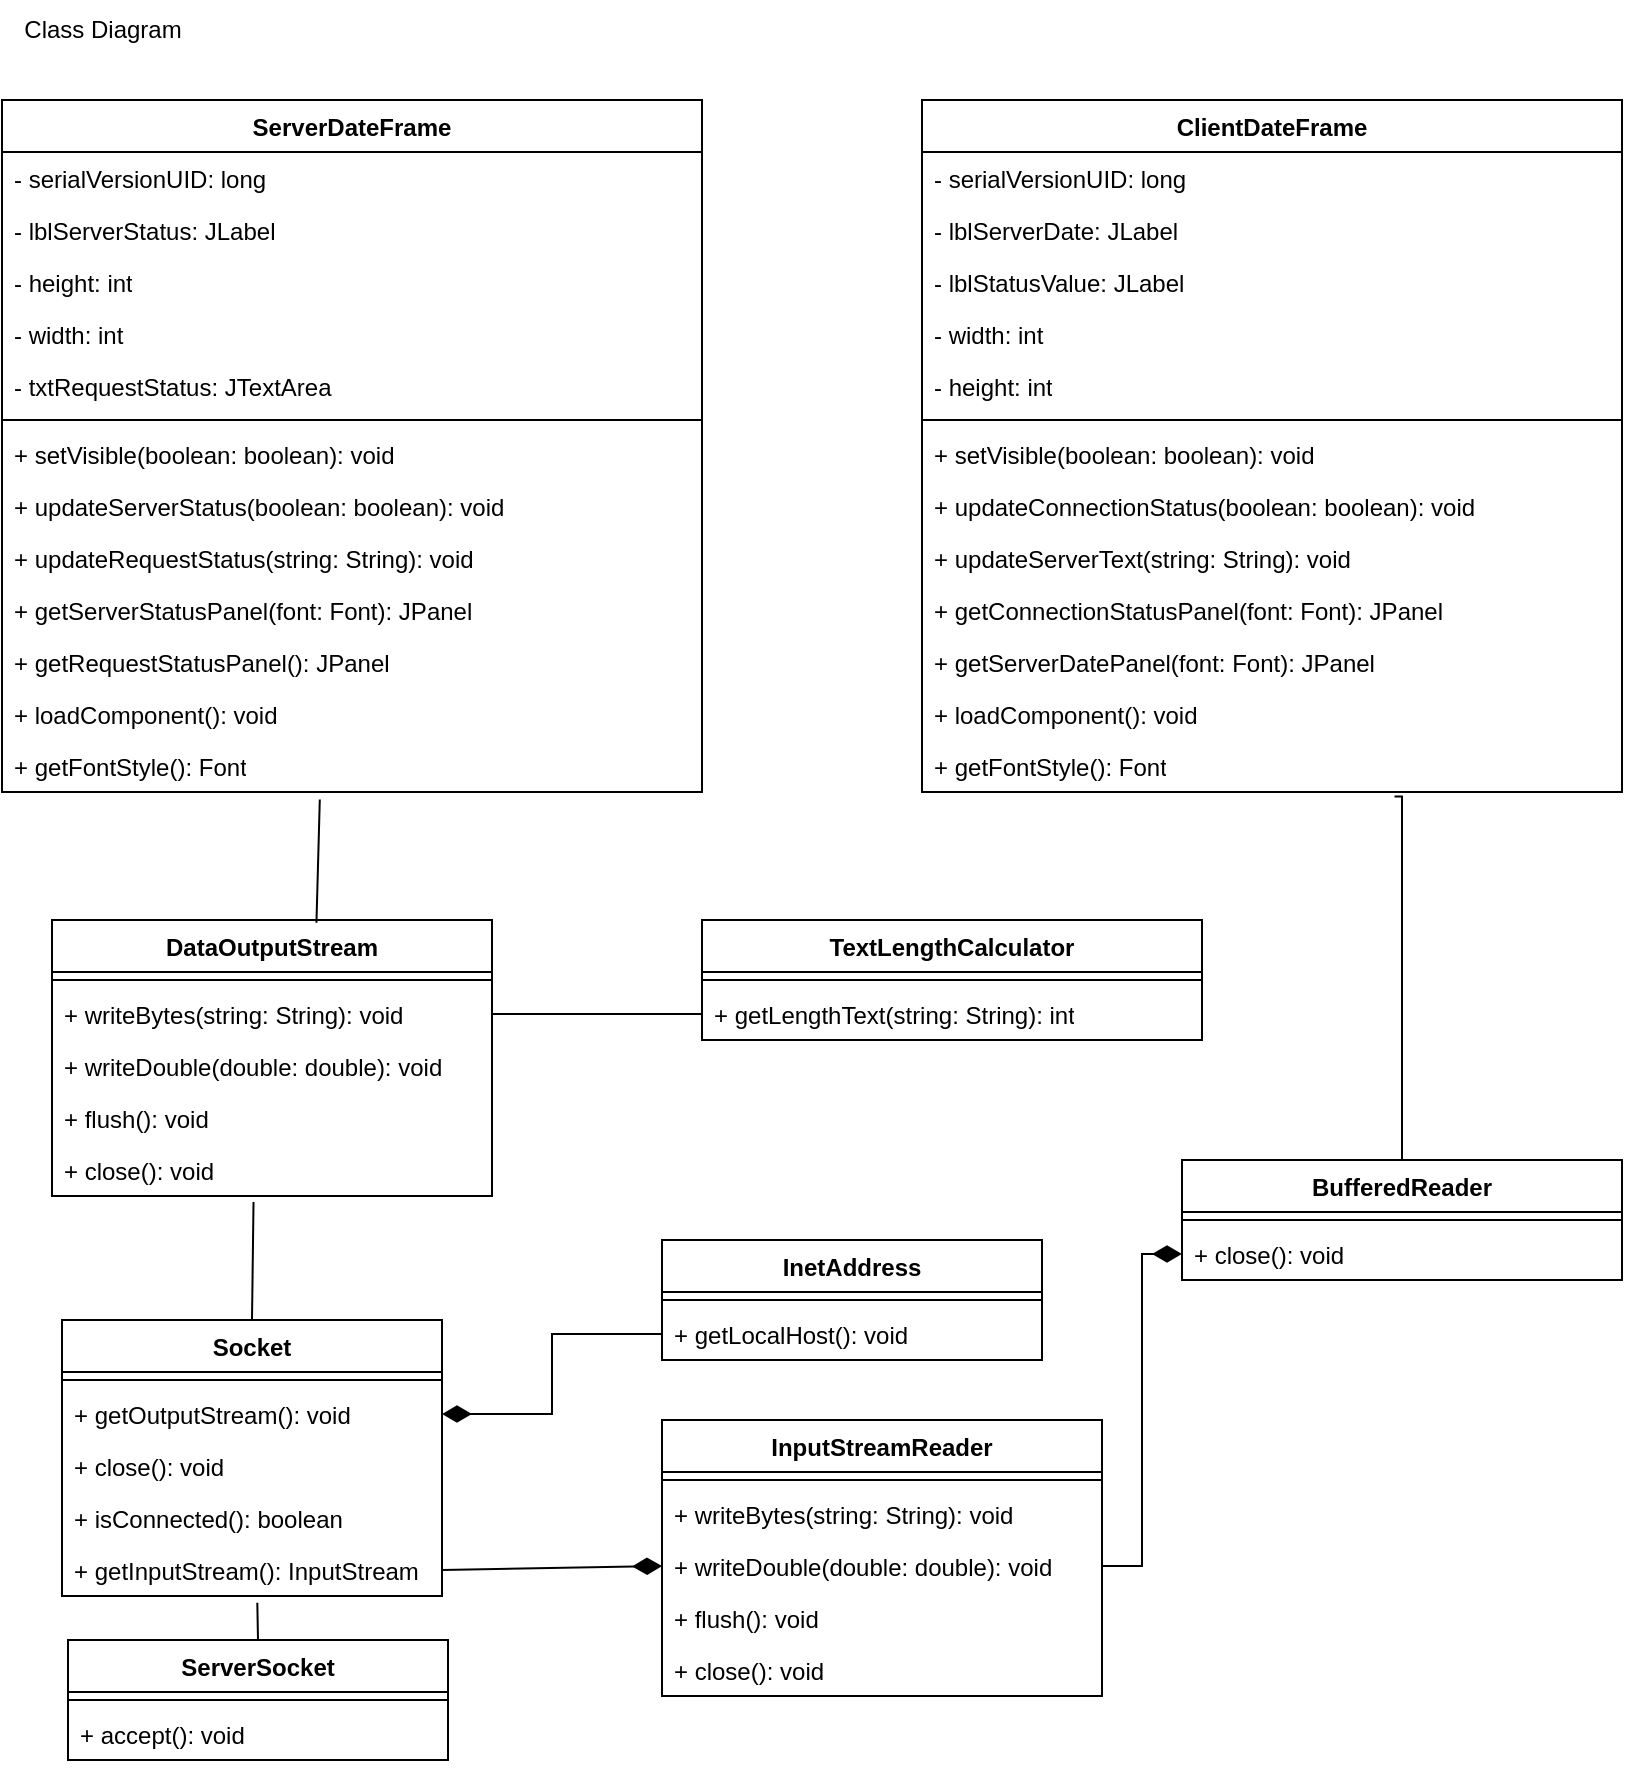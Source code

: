 <mxfile version="21.3.8" type="device" pages="3">
  <diagram name="Exercise 3" id="XYhWk7eIS2TjSkGuM4MU">
    <mxGraphModel dx="1290" dy="562" grid="1" gridSize="10" guides="1" tooltips="1" connect="1" arrows="1" fold="1" page="1" pageScale="1" pageWidth="850" pageHeight="1100" math="0" shadow="0">
      <root>
        <mxCell id="0" />
        <mxCell id="1" parent="0" />
        <mxCell id="7NBVF5_A58OZC0t7LHUH-1" value="DataOutputStream" style="swimlane;fontStyle=1;align=center;verticalAlign=top;childLayout=stackLayout;horizontal=1;startSize=26;horizontalStack=0;resizeParent=1;resizeParentMax=0;resizeLast=0;collapsible=1;marginBottom=0;whiteSpace=wrap;html=1;" parent="1" vertex="1">
          <mxGeometry x="45" y="560" width="220" height="138" as="geometry" />
        </mxCell>
        <mxCell id="7NBVF5_A58OZC0t7LHUH-2" value="" style="line;strokeWidth=1;fillColor=none;align=left;verticalAlign=middle;spacingTop=-1;spacingLeft=3;spacingRight=3;rotatable=0;labelPosition=right;points=[];portConstraint=eastwest;strokeColor=inherit;" parent="7NBVF5_A58OZC0t7LHUH-1" vertex="1">
          <mxGeometry y="26" width="220" height="8" as="geometry" />
        </mxCell>
        <mxCell id="7NBVF5_A58OZC0t7LHUH-3" value="+ writeBytes(string: String): void" style="text;strokeColor=none;fillColor=none;align=left;verticalAlign=top;spacingLeft=4;spacingRight=4;overflow=hidden;rotatable=0;points=[[0,0.5],[1,0.5]];portConstraint=eastwest;whiteSpace=wrap;html=1;" parent="7NBVF5_A58OZC0t7LHUH-1" vertex="1">
          <mxGeometry y="34" width="220" height="26" as="geometry" />
        </mxCell>
        <mxCell id="7NBVF5_A58OZC0t7LHUH-4" value="+ writeDouble(double: double): void" style="text;strokeColor=none;fillColor=none;align=left;verticalAlign=top;spacingLeft=4;spacingRight=4;overflow=hidden;rotatable=0;points=[[0,0.5],[1,0.5]];portConstraint=eastwest;whiteSpace=wrap;html=1;" parent="7NBVF5_A58OZC0t7LHUH-1" vertex="1">
          <mxGeometry y="60" width="220" height="26" as="geometry" />
        </mxCell>
        <mxCell id="7NBVF5_A58OZC0t7LHUH-5" value="+ flush(): void" style="text;strokeColor=none;fillColor=none;align=left;verticalAlign=top;spacingLeft=4;spacingRight=4;overflow=hidden;rotatable=0;points=[[0,0.5],[1,0.5]];portConstraint=eastwest;whiteSpace=wrap;html=1;" parent="7NBVF5_A58OZC0t7LHUH-1" vertex="1">
          <mxGeometry y="86" width="220" height="26" as="geometry" />
        </mxCell>
        <mxCell id="7NBVF5_A58OZC0t7LHUH-6" value="+ close(): void" style="text;strokeColor=none;fillColor=none;align=left;verticalAlign=top;spacingLeft=4;spacingRight=4;overflow=hidden;rotatable=0;points=[[0,0.5],[1,0.5]];portConstraint=eastwest;whiteSpace=wrap;html=1;" parent="7NBVF5_A58OZC0t7LHUH-1" vertex="1">
          <mxGeometry y="112" width="220" height="26" as="geometry" />
        </mxCell>
        <mxCell id="7NBVF5_A58OZC0t7LHUH-11" value="Class Diagram" style="text;html=1;align=center;verticalAlign=middle;resizable=0;points=[];autosize=1;strokeColor=none;fillColor=none;" parent="1" vertex="1">
          <mxGeometry x="20" y="100" width="100" height="30" as="geometry" />
        </mxCell>
        <mxCell id="tdxJ__l9AA-zo2eSQbYz-1" value="ServerDateFrame" style="swimlane;fontStyle=1;align=center;verticalAlign=top;childLayout=stackLayout;horizontal=1;startSize=26;horizontalStack=0;resizeParent=1;resizeParentMax=0;resizeLast=0;collapsible=1;marginBottom=0;whiteSpace=wrap;html=1;" vertex="1" parent="1">
          <mxGeometry x="20" y="150" width="350" height="346" as="geometry" />
        </mxCell>
        <mxCell id="tdxJ__l9AA-zo2eSQbYz-48" value="- serialVersionUID: long" style="text;strokeColor=none;fillColor=none;align=left;verticalAlign=top;spacingLeft=4;spacingRight=4;overflow=hidden;rotatable=0;points=[[0,0.5],[1,0.5]];portConstraint=eastwest;whiteSpace=wrap;html=1;" vertex="1" parent="tdxJ__l9AA-zo2eSQbYz-1">
          <mxGeometry y="26" width="350" height="26" as="geometry" />
        </mxCell>
        <mxCell id="tdxJ__l9AA-zo2eSQbYz-49" value="-&amp;nbsp;lblServerStatus&lt;span style=&quot;background-color: initial;&quot;&gt;: JLabel&lt;/span&gt;" style="text;strokeColor=none;fillColor=none;align=left;verticalAlign=top;spacingLeft=4;spacingRight=4;overflow=hidden;rotatable=0;points=[[0,0.5],[1,0.5]];portConstraint=eastwest;whiteSpace=wrap;html=1;" vertex="1" parent="tdxJ__l9AA-zo2eSQbYz-1">
          <mxGeometry y="52" width="350" height="26" as="geometry" />
        </mxCell>
        <mxCell id="tdxJ__l9AA-zo2eSQbYz-52" value="- height&lt;span style=&quot;background-color: initial;&quot;&gt;: int&lt;/span&gt;" style="text;strokeColor=none;fillColor=none;align=left;verticalAlign=top;spacingLeft=4;spacingRight=4;overflow=hidden;rotatable=0;points=[[0,0.5],[1,0.5]];portConstraint=eastwest;whiteSpace=wrap;html=1;" vertex="1" parent="tdxJ__l9AA-zo2eSQbYz-1">
          <mxGeometry y="78" width="350" height="26" as="geometry" />
        </mxCell>
        <mxCell id="tdxJ__l9AA-zo2eSQbYz-51" value="-&amp;nbsp;width&lt;span style=&quot;background-color: initial;&quot;&gt;: int&lt;/span&gt;" style="text;strokeColor=none;fillColor=none;align=left;verticalAlign=top;spacingLeft=4;spacingRight=4;overflow=hidden;rotatable=0;points=[[0,0.5],[1,0.5]];portConstraint=eastwest;whiteSpace=wrap;html=1;" vertex="1" parent="tdxJ__l9AA-zo2eSQbYz-1">
          <mxGeometry y="104" width="350" height="26" as="geometry" />
        </mxCell>
        <mxCell id="tdxJ__l9AA-zo2eSQbYz-50" value="-&amp;nbsp;txtRequestStatus&lt;span style=&quot;background-color: initial;&quot;&gt;:&amp;nbsp;&lt;/span&gt;JTextArea" style="text;strokeColor=none;fillColor=none;align=left;verticalAlign=top;spacingLeft=4;spacingRight=4;overflow=hidden;rotatable=0;points=[[0,0.5],[1,0.5]];portConstraint=eastwest;whiteSpace=wrap;html=1;" vertex="1" parent="tdxJ__l9AA-zo2eSQbYz-1">
          <mxGeometry y="130" width="350" height="26" as="geometry" />
        </mxCell>
        <mxCell id="tdxJ__l9AA-zo2eSQbYz-2" value="" style="line;strokeWidth=1;fillColor=none;align=left;verticalAlign=middle;spacingTop=-1;spacingLeft=3;spacingRight=3;rotatable=0;labelPosition=right;points=[];portConstraint=eastwest;strokeColor=inherit;" vertex="1" parent="tdxJ__l9AA-zo2eSQbYz-1">
          <mxGeometry y="156" width="350" height="8" as="geometry" />
        </mxCell>
        <mxCell id="tdxJ__l9AA-zo2eSQbYz-3" value="+ setVisible(boolean: boolean): void" style="text;strokeColor=none;fillColor=none;align=left;verticalAlign=top;spacingLeft=4;spacingRight=4;overflow=hidden;rotatable=0;points=[[0,0.5],[1,0.5]];portConstraint=eastwest;whiteSpace=wrap;html=1;" vertex="1" parent="tdxJ__l9AA-zo2eSQbYz-1">
          <mxGeometry y="164" width="350" height="26" as="geometry" />
        </mxCell>
        <mxCell id="tdxJ__l9AA-zo2eSQbYz-4" value="+ updateServerStatus(boolean: boolean): void" style="text;strokeColor=none;fillColor=none;align=left;verticalAlign=top;spacingLeft=4;spacingRight=4;overflow=hidden;rotatable=0;points=[[0,0.5],[1,0.5]];portConstraint=eastwest;whiteSpace=wrap;html=1;" vertex="1" parent="tdxJ__l9AA-zo2eSQbYz-1">
          <mxGeometry y="190" width="350" height="26" as="geometry" />
        </mxCell>
        <mxCell id="tdxJ__l9AA-zo2eSQbYz-5" value="+ updateRequestStatus(string: String): void" style="text;strokeColor=none;fillColor=none;align=left;verticalAlign=top;spacingLeft=4;spacingRight=4;overflow=hidden;rotatable=0;points=[[0,0.5],[1,0.5]];portConstraint=eastwest;whiteSpace=wrap;html=1;" vertex="1" parent="tdxJ__l9AA-zo2eSQbYz-1">
          <mxGeometry y="216" width="350" height="26" as="geometry" />
        </mxCell>
        <mxCell id="tdxJ__l9AA-zo2eSQbYz-53" value="+&amp;nbsp;getServerStatusPanel&lt;span style=&quot;background-color: initial;&quot;&gt;(font: Font): JPanel&lt;/span&gt;" style="text;strokeColor=none;fillColor=none;align=left;verticalAlign=top;spacingLeft=4;spacingRight=4;overflow=hidden;rotatable=0;points=[[0,0.5],[1,0.5]];portConstraint=eastwest;whiteSpace=wrap;html=1;" vertex="1" parent="tdxJ__l9AA-zo2eSQbYz-1">
          <mxGeometry y="242" width="350" height="26" as="geometry" />
        </mxCell>
        <mxCell id="tdxJ__l9AA-zo2eSQbYz-54" value="+&amp;nbsp;getRequestStatusPanel&lt;span style=&quot;background-color: initial;&quot;&gt;(): JPanel&lt;/span&gt;" style="text;strokeColor=none;fillColor=none;align=left;verticalAlign=top;spacingLeft=4;spacingRight=4;overflow=hidden;rotatable=0;points=[[0,0.5],[1,0.5]];portConstraint=eastwest;whiteSpace=wrap;html=1;" vertex="1" parent="tdxJ__l9AA-zo2eSQbYz-1">
          <mxGeometry y="268" width="350" height="26" as="geometry" />
        </mxCell>
        <mxCell id="tdxJ__l9AA-zo2eSQbYz-55" value="+&amp;nbsp;loadComponent&lt;span style=&quot;background-color: initial;&quot;&gt;(): void&lt;/span&gt;" style="text;strokeColor=none;fillColor=none;align=left;verticalAlign=top;spacingLeft=4;spacingRight=4;overflow=hidden;rotatable=0;points=[[0,0.5],[1,0.5]];portConstraint=eastwest;whiteSpace=wrap;html=1;" vertex="1" parent="tdxJ__l9AA-zo2eSQbYz-1">
          <mxGeometry y="294" width="350" height="26" as="geometry" />
        </mxCell>
        <mxCell id="tdxJ__l9AA-zo2eSQbYz-56" value="+&amp;nbsp;getFontStyle&lt;span style=&quot;background-color: initial;&quot;&gt;():&amp;nbsp;&lt;/span&gt;Font" style="text;strokeColor=none;fillColor=none;align=left;verticalAlign=top;spacingLeft=4;spacingRight=4;overflow=hidden;rotatable=0;points=[[0,0.5],[1,0.5]];portConstraint=eastwest;whiteSpace=wrap;html=1;" vertex="1" parent="tdxJ__l9AA-zo2eSQbYz-1">
          <mxGeometry y="320" width="350" height="26" as="geometry" />
        </mxCell>
        <mxCell id="tdxJ__l9AA-zo2eSQbYz-7" value="ServerSocket" style="swimlane;fontStyle=1;align=center;verticalAlign=top;childLayout=stackLayout;horizontal=1;startSize=26;horizontalStack=0;resizeParent=1;resizeParentMax=0;resizeLast=0;collapsible=1;marginBottom=0;whiteSpace=wrap;html=1;" vertex="1" parent="1">
          <mxGeometry x="53" y="920" width="190" height="60" as="geometry" />
        </mxCell>
        <mxCell id="tdxJ__l9AA-zo2eSQbYz-8" value="" style="line;strokeWidth=1;fillColor=none;align=left;verticalAlign=middle;spacingTop=-1;spacingLeft=3;spacingRight=3;rotatable=0;labelPosition=right;points=[];portConstraint=eastwest;strokeColor=inherit;" vertex="1" parent="tdxJ__l9AA-zo2eSQbYz-7">
          <mxGeometry y="26" width="190" height="8" as="geometry" />
        </mxCell>
        <mxCell id="tdxJ__l9AA-zo2eSQbYz-9" value="+ accept(): void" style="text;strokeColor=none;fillColor=none;align=left;verticalAlign=top;spacingLeft=4;spacingRight=4;overflow=hidden;rotatable=0;points=[[0,0.5],[1,0.5]];portConstraint=eastwest;whiteSpace=wrap;html=1;" vertex="1" parent="tdxJ__l9AA-zo2eSQbYz-7">
          <mxGeometry y="34" width="190" height="26" as="geometry" />
        </mxCell>
        <mxCell id="tdxJ__l9AA-zo2eSQbYz-12" value="TextLengthCalculator" style="swimlane;fontStyle=1;align=center;verticalAlign=top;childLayout=stackLayout;horizontal=1;startSize=26;horizontalStack=0;resizeParent=1;resizeParentMax=0;resizeLast=0;collapsible=1;marginBottom=0;whiteSpace=wrap;html=1;" vertex="1" parent="1">
          <mxGeometry x="370" y="560" width="250" height="60" as="geometry" />
        </mxCell>
        <mxCell id="tdxJ__l9AA-zo2eSQbYz-13" value="" style="line;strokeWidth=1;fillColor=none;align=left;verticalAlign=middle;spacingTop=-1;spacingLeft=3;spacingRight=3;rotatable=0;labelPosition=right;points=[];portConstraint=eastwest;strokeColor=inherit;" vertex="1" parent="tdxJ__l9AA-zo2eSQbYz-12">
          <mxGeometry y="26" width="250" height="8" as="geometry" />
        </mxCell>
        <mxCell id="tdxJ__l9AA-zo2eSQbYz-14" value="+ getLengthText(string: String): int" style="text;strokeColor=none;fillColor=none;align=left;verticalAlign=top;spacingLeft=4;spacingRight=4;overflow=hidden;rotatable=0;points=[[0,0.5],[1,0.5]];portConstraint=eastwest;whiteSpace=wrap;html=1;" vertex="1" parent="tdxJ__l9AA-zo2eSQbYz-12">
          <mxGeometry y="34" width="250" height="26" as="geometry" />
        </mxCell>
        <mxCell id="tdxJ__l9AA-zo2eSQbYz-17" value="Socket" style="swimlane;fontStyle=1;align=center;verticalAlign=top;childLayout=stackLayout;horizontal=1;startSize=26;horizontalStack=0;resizeParent=1;resizeParentMax=0;resizeLast=0;collapsible=1;marginBottom=0;whiteSpace=wrap;html=1;" vertex="1" parent="1">
          <mxGeometry x="50" y="760" width="190" height="138" as="geometry" />
        </mxCell>
        <mxCell id="tdxJ__l9AA-zo2eSQbYz-18" value="" style="line;strokeWidth=1;fillColor=none;align=left;verticalAlign=middle;spacingTop=-1;spacingLeft=3;spacingRight=3;rotatable=0;labelPosition=right;points=[];portConstraint=eastwest;strokeColor=inherit;" vertex="1" parent="tdxJ__l9AA-zo2eSQbYz-17">
          <mxGeometry y="26" width="190" height="8" as="geometry" />
        </mxCell>
        <mxCell id="tdxJ__l9AA-zo2eSQbYz-19" value="+ getOutputStream(): void" style="text;strokeColor=none;fillColor=none;align=left;verticalAlign=top;spacingLeft=4;spacingRight=4;overflow=hidden;rotatable=0;points=[[0,0.5],[1,0.5]];portConstraint=eastwest;whiteSpace=wrap;html=1;" vertex="1" parent="tdxJ__l9AA-zo2eSQbYz-17">
          <mxGeometry y="34" width="190" height="26" as="geometry" />
        </mxCell>
        <mxCell id="tdxJ__l9AA-zo2eSQbYz-20" value="+ close(): void" style="text;strokeColor=none;fillColor=none;align=left;verticalAlign=top;spacingLeft=4;spacingRight=4;overflow=hidden;rotatable=0;points=[[0,0.5],[1,0.5]];portConstraint=eastwest;whiteSpace=wrap;html=1;" vertex="1" parent="tdxJ__l9AA-zo2eSQbYz-17">
          <mxGeometry y="60" width="190" height="26" as="geometry" />
        </mxCell>
        <mxCell id="tdxJ__l9AA-zo2eSQbYz-29" value="+ isConnected(): boolean" style="text;strokeColor=none;fillColor=none;align=left;verticalAlign=top;spacingLeft=4;spacingRight=4;overflow=hidden;rotatable=0;points=[[0,0.5],[1,0.5]];portConstraint=eastwest;whiteSpace=wrap;html=1;" vertex="1" parent="tdxJ__l9AA-zo2eSQbYz-17">
          <mxGeometry y="86" width="190" height="26" as="geometry" />
        </mxCell>
        <mxCell id="tdxJ__l9AA-zo2eSQbYz-30" value="+ getInputStream(): InputStream" style="text;strokeColor=none;fillColor=none;align=left;verticalAlign=top;spacingLeft=4;spacingRight=4;overflow=hidden;rotatable=0;points=[[0,0.5],[1,0.5]];portConstraint=eastwest;whiteSpace=wrap;html=1;" vertex="1" parent="tdxJ__l9AA-zo2eSQbYz-17">
          <mxGeometry y="112" width="190" height="26" as="geometry" />
        </mxCell>
        <mxCell id="tdxJ__l9AA-zo2eSQbYz-21" value="ClientDateFrame" style="swimlane;fontStyle=1;align=center;verticalAlign=top;childLayout=stackLayout;horizontal=1;startSize=26;horizontalStack=0;resizeParent=1;resizeParentMax=0;resizeLast=0;collapsible=1;marginBottom=0;whiteSpace=wrap;html=1;" vertex="1" parent="1">
          <mxGeometry x="480" y="150" width="350" height="346" as="geometry" />
        </mxCell>
        <mxCell id="tdxJ__l9AA-zo2eSQbYz-37" value="- serialVersionUID: long" style="text;strokeColor=none;fillColor=none;align=left;verticalAlign=top;spacingLeft=4;spacingRight=4;overflow=hidden;rotatable=0;points=[[0,0.5],[1,0.5]];portConstraint=eastwest;whiteSpace=wrap;html=1;" vertex="1" parent="tdxJ__l9AA-zo2eSQbYz-21">
          <mxGeometry y="26" width="350" height="26" as="geometry" />
        </mxCell>
        <mxCell id="tdxJ__l9AA-zo2eSQbYz-40" value="- lblServerDate: JLabel" style="text;strokeColor=none;fillColor=none;align=left;verticalAlign=top;spacingLeft=4;spacingRight=4;overflow=hidden;rotatable=0;points=[[0,0.5],[1,0.5]];portConstraint=eastwest;whiteSpace=wrap;html=1;" vertex="1" parent="tdxJ__l9AA-zo2eSQbYz-21">
          <mxGeometry y="52" width="350" height="26" as="geometry" />
        </mxCell>
        <mxCell id="tdxJ__l9AA-zo2eSQbYz-41" value="-&amp;nbsp;lblStatusValue&lt;span style=&quot;background-color: initial;&quot;&gt;: JLabel&lt;/span&gt;" style="text;strokeColor=none;fillColor=none;align=left;verticalAlign=top;spacingLeft=4;spacingRight=4;overflow=hidden;rotatable=0;points=[[0,0.5],[1,0.5]];portConstraint=eastwest;whiteSpace=wrap;html=1;" vertex="1" parent="tdxJ__l9AA-zo2eSQbYz-21">
          <mxGeometry y="78" width="350" height="26" as="geometry" />
        </mxCell>
        <mxCell id="tdxJ__l9AA-zo2eSQbYz-42" value="-&amp;nbsp;width&lt;span style=&quot;background-color: initial;&quot;&gt;: int&lt;/span&gt;" style="text;strokeColor=none;fillColor=none;align=left;verticalAlign=top;spacingLeft=4;spacingRight=4;overflow=hidden;rotatable=0;points=[[0,0.5],[1,0.5]];portConstraint=eastwest;whiteSpace=wrap;html=1;" vertex="1" parent="tdxJ__l9AA-zo2eSQbYz-21">
          <mxGeometry y="104" width="350" height="26" as="geometry" />
        </mxCell>
        <mxCell id="tdxJ__l9AA-zo2eSQbYz-43" value="- height&lt;span style=&quot;background-color: initial;&quot;&gt;: int&lt;/span&gt;" style="text;strokeColor=none;fillColor=none;align=left;verticalAlign=top;spacingLeft=4;spacingRight=4;overflow=hidden;rotatable=0;points=[[0,0.5],[1,0.5]];portConstraint=eastwest;whiteSpace=wrap;html=1;" vertex="1" parent="tdxJ__l9AA-zo2eSQbYz-21">
          <mxGeometry y="130" width="350" height="26" as="geometry" />
        </mxCell>
        <mxCell id="tdxJ__l9AA-zo2eSQbYz-22" value="" style="line;strokeWidth=1;fillColor=none;align=left;verticalAlign=middle;spacingTop=-1;spacingLeft=3;spacingRight=3;rotatable=0;labelPosition=right;points=[];portConstraint=eastwest;strokeColor=inherit;" vertex="1" parent="tdxJ__l9AA-zo2eSQbYz-21">
          <mxGeometry y="156" width="350" height="8" as="geometry" />
        </mxCell>
        <mxCell id="tdxJ__l9AA-zo2eSQbYz-23" value="+ setVisible(boolean: boolean): void" style="text;strokeColor=none;fillColor=none;align=left;verticalAlign=top;spacingLeft=4;spacingRight=4;overflow=hidden;rotatable=0;points=[[0,0.5],[1,0.5]];portConstraint=eastwest;whiteSpace=wrap;html=1;" vertex="1" parent="tdxJ__l9AA-zo2eSQbYz-21">
          <mxGeometry y="164" width="350" height="26" as="geometry" />
        </mxCell>
        <mxCell id="tdxJ__l9AA-zo2eSQbYz-24" value="+ updateConnectionStatus(boolean: boolean): void" style="text;strokeColor=none;fillColor=none;align=left;verticalAlign=top;spacingLeft=4;spacingRight=4;overflow=hidden;rotatable=0;points=[[0,0.5],[1,0.5]];portConstraint=eastwest;whiteSpace=wrap;html=1;" vertex="1" parent="tdxJ__l9AA-zo2eSQbYz-21">
          <mxGeometry y="190" width="350" height="26" as="geometry" />
        </mxCell>
        <mxCell id="tdxJ__l9AA-zo2eSQbYz-25" value="+ updateServerText(string: String): void" style="text;strokeColor=none;fillColor=none;align=left;verticalAlign=top;spacingLeft=4;spacingRight=4;overflow=hidden;rotatable=0;points=[[0,0.5],[1,0.5]];portConstraint=eastwest;whiteSpace=wrap;html=1;" vertex="1" parent="tdxJ__l9AA-zo2eSQbYz-21">
          <mxGeometry y="216" width="350" height="26" as="geometry" />
        </mxCell>
        <mxCell id="tdxJ__l9AA-zo2eSQbYz-44" value="+&amp;nbsp;getConnectionStatusPanel&lt;span style=&quot;background-color: initial;&quot;&gt;(font: Font): JPanel&lt;/span&gt;" style="text;strokeColor=none;fillColor=none;align=left;verticalAlign=top;spacingLeft=4;spacingRight=4;overflow=hidden;rotatable=0;points=[[0,0.5],[1,0.5]];portConstraint=eastwest;whiteSpace=wrap;html=1;" vertex="1" parent="tdxJ__l9AA-zo2eSQbYz-21">
          <mxGeometry y="242" width="350" height="26" as="geometry" />
        </mxCell>
        <mxCell id="tdxJ__l9AA-zo2eSQbYz-45" value="+&amp;nbsp;getServerDatePanel&lt;span style=&quot;background-color: initial;&quot;&gt;(font: Font): JPanel&lt;/span&gt;" style="text;strokeColor=none;fillColor=none;align=left;verticalAlign=top;spacingLeft=4;spacingRight=4;overflow=hidden;rotatable=0;points=[[0,0.5],[1,0.5]];portConstraint=eastwest;whiteSpace=wrap;html=1;" vertex="1" parent="tdxJ__l9AA-zo2eSQbYz-21">
          <mxGeometry y="268" width="350" height="26" as="geometry" />
        </mxCell>
        <mxCell id="tdxJ__l9AA-zo2eSQbYz-46" value="+&amp;nbsp;loadComponent&lt;span style=&quot;background-color: initial;&quot;&gt;(): void&lt;/span&gt;" style="text;strokeColor=none;fillColor=none;align=left;verticalAlign=top;spacingLeft=4;spacingRight=4;overflow=hidden;rotatable=0;points=[[0,0.5],[1,0.5]];portConstraint=eastwest;whiteSpace=wrap;html=1;" vertex="1" parent="tdxJ__l9AA-zo2eSQbYz-21">
          <mxGeometry y="294" width="350" height="26" as="geometry" />
        </mxCell>
        <mxCell id="tdxJ__l9AA-zo2eSQbYz-47" value="+&amp;nbsp;getFontStyle&lt;span style=&quot;background-color: initial;&quot;&gt;():&amp;nbsp;&lt;/span&gt;Font" style="text;strokeColor=none;fillColor=none;align=left;verticalAlign=top;spacingLeft=4;spacingRight=4;overflow=hidden;rotatable=0;points=[[0,0.5],[1,0.5]];portConstraint=eastwest;whiteSpace=wrap;html=1;" vertex="1" parent="tdxJ__l9AA-zo2eSQbYz-21">
          <mxGeometry y="320" width="350" height="26" as="geometry" />
        </mxCell>
        <mxCell id="tdxJ__l9AA-zo2eSQbYz-26" value="InetAddress" style="swimlane;fontStyle=1;align=center;verticalAlign=top;childLayout=stackLayout;horizontal=1;startSize=26;horizontalStack=0;resizeParent=1;resizeParentMax=0;resizeLast=0;collapsible=1;marginBottom=0;whiteSpace=wrap;html=1;" vertex="1" parent="1">
          <mxGeometry x="350" y="720" width="190" height="60" as="geometry" />
        </mxCell>
        <mxCell id="tdxJ__l9AA-zo2eSQbYz-27" value="" style="line;strokeWidth=1;fillColor=none;align=left;verticalAlign=middle;spacingTop=-1;spacingLeft=3;spacingRight=3;rotatable=0;labelPosition=right;points=[];portConstraint=eastwest;strokeColor=inherit;" vertex="1" parent="tdxJ__l9AA-zo2eSQbYz-26">
          <mxGeometry y="26" width="190" height="8" as="geometry" />
        </mxCell>
        <mxCell id="tdxJ__l9AA-zo2eSQbYz-28" value="+ getLocalHost(): void" style="text;strokeColor=none;fillColor=none;align=left;verticalAlign=top;spacingLeft=4;spacingRight=4;overflow=hidden;rotatable=0;points=[[0,0.5],[1,0.5]];portConstraint=eastwest;whiteSpace=wrap;html=1;" vertex="1" parent="tdxJ__l9AA-zo2eSQbYz-26">
          <mxGeometry y="34" width="190" height="26" as="geometry" />
        </mxCell>
        <mxCell id="tdxJ__l9AA-zo2eSQbYz-31" value="BufferedReader" style="swimlane;fontStyle=1;align=center;verticalAlign=top;childLayout=stackLayout;horizontal=1;startSize=26;horizontalStack=0;resizeParent=1;resizeParentMax=0;resizeLast=0;collapsible=1;marginBottom=0;whiteSpace=wrap;html=1;" vertex="1" parent="1">
          <mxGeometry x="610" y="680" width="220" height="60" as="geometry" />
        </mxCell>
        <mxCell id="tdxJ__l9AA-zo2eSQbYz-32" value="" style="line;strokeWidth=1;fillColor=none;align=left;verticalAlign=middle;spacingTop=-1;spacingLeft=3;spacingRight=3;rotatable=0;labelPosition=right;points=[];portConstraint=eastwest;strokeColor=inherit;" vertex="1" parent="tdxJ__l9AA-zo2eSQbYz-31">
          <mxGeometry y="26" width="220" height="8" as="geometry" />
        </mxCell>
        <mxCell id="tdxJ__l9AA-zo2eSQbYz-36" value="+ close(): void" style="text;strokeColor=none;fillColor=none;align=left;verticalAlign=top;spacingLeft=4;spacingRight=4;overflow=hidden;rotatable=0;points=[[0,0.5],[1,0.5]];portConstraint=eastwest;whiteSpace=wrap;html=1;" vertex="1" parent="tdxJ__l9AA-zo2eSQbYz-31">
          <mxGeometry y="34" width="220" height="26" as="geometry" />
        </mxCell>
        <mxCell id="tdxJ__l9AA-zo2eSQbYz-57" value="" style="endArrow=none;endFill=0;endSize=12;html=1;rounded=0;exitX=0.514;exitY=1.131;exitDx=0;exitDy=0;entryX=0.5;entryY=0;entryDx=0;entryDy=0;exitPerimeter=0;" edge="1" parent="1" source="tdxJ__l9AA-zo2eSQbYz-30" target="tdxJ__l9AA-zo2eSQbYz-7">
          <mxGeometry width="160" relative="1" as="geometry">
            <mxPoint x="480" y="60" as="sourcePoint" />
            <mxPoint x="640" y="60" as="targetPoint" />
          </mxGeometry>
        </mxCell>
        <mxCell id="tdxJ__l9AA-zo2eSQbYz-58" value="" style="endArrow=none;endFill=0;endSize=12;html=1;rounded=0;exitX=0.458;exitY=1.115;exitDx=0;exitDy=0;entryX=0.5;entryY=0;entryDx=0;entryDy=0;exitPerimeter=0;" edge="1" parent="1" source="7NBVF5_A58OZC0t7LHUH-6" target="tdxJ__l9AA-zo2eSQbYz-17">
          <mxGeometry width="160" relative="1" as="geometry">
            <mxPoint x="250" y="817" as="sourcePoint" />
            <mxPoint x="300" y="817" as="targetPoint" />
          </mxGeometry>
        </mxCell>
        <mxCell id="tdxJ__l9AA-zo2eSQbYz-59" value="" style="endArrow=diamondThin;endFill=1;endSize=12;html=1;rounded=0;exitX=0;exitY=0.5;exitDx=0;exitDy=0;entryX=1;entryY=0.5;entryDx=0;entryDy=0;edgeStyle=orthogonalEdgeStyle;" edge="1" parent="1" source="tdxJ__l9AA-zo2eSQbYz-28" target="tdxJ__l9AA-zo2eSQbYz-19">
          <mxGeometry width="160" relative="1" as="geometry">
            <mxPoint x="155" y="770" as="sourcePoint" />
            <mxPoint x="151" y="711" as="targetPoint" />
          </mxGeometry>
        </mxCell>
        <mxCell id="tdxJ__l9AA-zo2eSQbYz-60" value="InputStreamReader" style="swimlane;fontStyle=1;align=center;verticalAlign=top;childLayout=stackLayout;horizontal=1;startSize=26;horizontalStack=0;resizeParent=1;resizeParentMax=0;resizeLast=0;collapsible=1;marginBottom=0;whiteSpace=wrap;html=1;" vertex="1" parent="1">
          <mxGeometry x="350" y="810" width="220" height="138" as="geometry" />
        </mxCell>
        <mxCell id="tdxJ__l9AA-zo2eSQbYz-61" value="" style="line;strokeWidth=1;fillColor=none;align=left;verticalAlign=middle;spacingTop=-1;spacingLeft=3;spacingRight=3;rotatable=0;labelPosition=right;points=[];portConstraint=eastwest;strokeColor=inherit;" vertex="1" parent="tdxJ__l9AA-zo2eSQbYz-60">
          <mxGeometry y="26" width="220" height="8" as="geometry" />
        </mxCell>
        <mxCell id="tdxJ__l9AA-zo2eSQbYz-62" value="+ writeBytes(string: String): void" style="text;strokeColor=none;fillColor=none;align=left;verticalAlign=top;spacingLeft=4;spacingRight=4;overflow=hidden;rotatable=0;points=[[0,0.5],[1,0.5]];portConstraint=eastwest;whiteSpace=wrap;html=1;" vertex="1" parent="tdxJ__l9AA-zo2eSQbYz-60">
          <mxGeometry y="34" width="220" height="26" as="geometry" />
        </mxCell>
        <mxCell id="tdxJ__l9AA-zo2eSQbYz-63" value="+ writeDouble(double: double): void" style="text;strokeColor=none;fillColor=none;align=left;verticalAlign=top;spacingLeft=4;spacingRight=4;overflow=hidden;rotatable=0;points=[[0,0.5],[1,0.5]];portConstraint=eastwest;whiteSpace=wrap;html=1;" vertex="1" parent="tdxJ__l9AA-zo2eSQbYz-60">
          <mxGeometry y="60" width="220" height="26" as="geometry" />
        </mxCell>
        <mxCell id="tdxJ__l9AA-zo2eSQbYz-64" value="+ flush(): void" style="text;strokeColor=none;fillColor=none;align=left;verticalAlign=top;spacingLeft=4;spacingRight=4;overflow=hidden;rotatable=0;points=[[0,0.5],[1,0.5]];portConstraint=eastwest;whiteSpace=wrap;html=1;" vertex="1" parent="tdxJ__l9AA-zo2eSQbYz-60">
          <mxGeometry y="86" width="220" height="26" as="geometry" />
        </mxCell>
        <mxCell id="tdxJ__l9AA-zo2eSQbYz-65" value="+ close(): void" style="text;strokeColor=none;fillColor=none;align=left;verticalAlign=top;spacingLeft=4;spacingRight=4;overflow=hidden;rotatable=0;points=[[0,0.5],[1,0.5]];portConstraint=eastwest;whiteSpace=wrap;html=1;" vertex="1" parent="tdxJ__l9AA-zo2eSQbYz-60">
          <mxGeometry y="112" width="220" height="26" as="geometry" />
        </mxCell>
        <mxCell id="tdxJ__l9AA-zo2eSQbYz-66" value="" style="endArrow=diamondThin;endFill=1;endSize=12;html=1;rounded=0;exitX=1;exitY=0.5;exitDx=0;exitDy=0;entryX=0;entryY=0.5;entryDx=0;entryDy=0;" edge="1" parent="1" source="tdxJ__l9AA-zo2eSQbYz-30" target="tdxJ__l9AA-zo2eSQbYz-63">
          <mxGeometry width="160" relative="1" as="geometry">
            <mxPoint x="310" y="777" as="sourcePoint" />
            <mxPoint x="250" y="843" as="targetPoint" />
          </mxGeometry>
        </mxCell>
        <mxCell id="tdxJ__l9AA-zo2eSQbYz-67" value="" style="endArrow=diamondThin;endFill=1;endSize=12;html=1;rounded=0;exitX=1;exitY=0.5;exitDx=0;exitDy=0;entryX=0;entryY=0.5;entryDx=0;entryDy=0;edgeStyle=orthogonalEdgeStyle;" edge="1" parent="1" source="tdxJ__l9AA-zo2eSQbYz-63" target="tdxJ__l9AA-zo2eSQbYz-36">
          <mxGeometry width="160" relative="1" as="geometry">
            <mxPoint x="250" y="895" as="sourcePoint" />
            <mxPoint x="360" y="913" as="targetPoint" />
          </mxGeometry>
        </mxCell>
        <mxCell id="tdxJ__l9AA-zo2eSQbYz-68" value="" style="endArrow=none;endFill=0;endSize=12;html=1;rounded=0;exitX=0.675;exitY=1.085;exitDx=0;exitDy=0;exitPerimeter=0;entryX=0.5;entryY=0;entryDx=0;entryDy=0;edgeStyle=orthogonalEdgeStyle;" edge="1" parent="1" source="tdxJ__l9AA-zo2eSQbYz-47" target="tdxJ__l9AA-zo2eSQbYz-31">
          <mxGeometry width="160" relative="1" as="geometry">
            <mxPoint x="770" y="580" as="sourcePoint" />
            <mxPoint x="930" y="580" as="targetPoint" />
            <Array as="points">
              <mxPoint x="720" y="498" />
            </Array>
          </mxGeometry>
        </mxCell>
        <mxCell id="tdxJ__l9AA-zo2eSQbYz-69" value="" style="endArrow=none;endFill=0;endSize=12;html=1;rounded=0;exitX=0;exitY=0.5;exitDx=0;exitDy=0;entryX=1;entryY=0.5;entryDx=0;entryDy=0;" edge="1" parent="1" source="tdxJ__l9AA-zo2eSQbYz-14" target="7NBVF5_A58OZC0t7LHUH-3">
          <mxGeometry width="160" relative="1" as="geometry">
            <mxPoint x="714" y="509" as="sourcePoint" />
            <mxPoint x="730" y="690" as="targetPoint" />
          </mxGeometry>
        </mxCell>
        <mxCell id="tdxJ__l9AA-zo2eSQbYz-70" value="" style="endArrow=none;endFill=0;endSize=12;html=1;rounded=0;exitX=0.454;exitY=1.146;exitDx=0;exitDy=0;exitPerimeter=0;entryX=0.601;entryY=0.01;entryDx=0;entryDy=0;entryPerimeter=0;" edge="1" parent="1" source="tdxJ__l9AA-zo2eSQbYz-56" target="7NBVF5_A58OZC0t7LHUH-1">
          <mxGeometry width="160" relative="1" as="geometry">
            <mxPoint x="500" y="310" as="sourcePoint" />
            <mxPoint x="501" y="491" as="targetPoint" />
          </mxGeometry>
        </mxCell>
      </root>
    </mxGraphModel>
  </diagram>
  <diagram id="cXh0YOB9mp2Qrb7ejHok" name="exercise 6">
    <mxGraphModel dx="1290" dy="562" grid="1" gridSize="10" guides="1" tooltips="1" connect="1" arrows="1" fold="1" page="1" pageScale="1" pageWidth="850" pageHeight="1100" math="0" shadow="0">
      <root>
        <mxCell id="0" />
        <mxCell id="1" parent="0" />
        <mxCell id="TZgHB_fSf0ARSyZsD1Em-68" value="DataOutputStream" style="swimlane;fontStyle=1;align=center;verticalAlign=top;childLayout=stackLayout;horizontal=1;startSize=26;horizontalStack=0;resizeParent=1;resizeParentMax=0;resizeLast=0;collapsible=1;marginBottom=0;whiteSpace=wrap;html=1;" vertex="1" parent="1">
          <mxGeometry x="55" y="570" width="220" height="112" as="geometry" />
        </mxCell>
        <mxCell id="TZgHB_fSf0ARSyZsD1Em-69" value="" style="line;strokeWidth=1;fillColor=none;align=left;verticalAlign=middle;spacingTop=-1;spacingLeft=3;spacingRight=3;rotatable=0;labelPosition=right;points=[];portConstraint=eastwest;strokeColor=inherit;" vertex="1" parent="TZgHB_fSf0ARSyZsD1Em-68">
          <mxGeometry y="26" width="220" height="8" as="geometry" />
        </mxCell>
        <mxCell id="TZgHB_fSf0ARSyZsD1Em-70" value="+ writeBytes(string: String): void" style="text;strokeColor=none;fillColor=none;align=left;verticalAlign=top;spacingLeft=4;spacingRight=4;overflow=hidden;rotatable=0;points=[[0,0.5],[1,0.5]];portConstraint=eastwest;whiteSpace=wrap;html=1;" vertex="1" parent="TZgHB_fSf0ARSyZsD1Em-68">
          <mxGeometry y="34" width="220" height="26" as="geometry" />
        </mxCell>
        <mxCell id="TZgHB_fSf0ARSyZsD1Em-72" value="+ flush(): void" style="text;strokeColor=none;fillColor=none;align=left;verticalAlign=top;spacingLeft=4;spacingRight=4;overflow=hidden;rotatable=0;points=[[0,0.5],[1,0.5]];portConstraint=eastwest;whiteSpace=wrap;html=1;" vertex="1" parent="TZgHB_fSf0ARSyZsD1Em-68">
          <mxGeometry y="60" width="220" height="26" as="geometry" />
        </mxCell>
        <mxCell id="TZgHB_fSf0ARSyZsD1Em-73" value="+ close(): void" style="text;strokeColor=none;fillColor=none;align=left;verticalAlign=top;spacingLeft=4;spacingRight=4;overflow=hidden;rotatable=0;points=[[0,0.5],[1,0.5]];portConstraint=eastwest;whiteSpace=wrap;html=1;" vertex="1" parent="TZgHB_fSf0ARSyZsD1Em-68">
          <mxGeometry y="86" width="220" height="26" as="geometry" />
        </mxCell>
        <mxCell id="TZgHB_fSf0ARSyZsD1Em-74" value="Class Diagram" style="text;html=1;align=center;verticalAlign=middle;resizable=0;points=[];autosize=1;strokeColor=none;fillColor=none;" vertex="1" parent="1">
          <mxGeometry x="50" y="510" width="100" height="30" as="geometry" />
        </mxCell>
        <mxCell id="TZgHB_fSf0ARSyZsD1Em-89" value="ServerSocket" style="swimlane;fontStyle=1;align=center;verticalAlign=top;childLayout=stackLayout;horizontal=1;startSize=26;horizontalStack=0;resizeParent=1;resizeParentMax=0;resizeLast=0;collapsible=1;marginBottom=0;whiteSpace=wrap;html=1;" vertex="1" parent="1">
          <mxGeometry x="63" y="930" width="190" height="60" as="geometry" />
        </mxCell>
        <mxCell id="TZgHB_fSf0ARSyZsD1Em-90" value="" style="line;strokeWidth=1;fillColor=none;align=left;verticalAlign=middle;spacingTop=-1;spacingLeft=3;spacingRight=3;rotatable=0;labelPosition=right;points=[];portConstraint=eastwest;strokeColor=inherit;" vertex="1" parent="TZgHB_fSf0ARSyZsD1Em-89">
          <mxGeometry y="26" width="190" height="8" as="geometry" />
        </mxCell>
        <mxCell id="TZgHB_fSf0ARSyZsD1Em-91" value="+ accept(): void" style="text;strokeColor=none;fillColor=none;align=left;verticalAlign=top;spacingLeft=4;spacingRight=4;overflow=hidden;rotatable=0;points=[[0,0.5],[1,0.5]];portConstraint=eastwest;whiteSpace=wrap;html=1;" vertex="1" parent="TZgHB_fSf0ARSyZsD1Em-89">
          <mxGeometry y="34" width="190" height="26" as="geometry" />
        </mxCell>
        <mxCell id="TZgHB_fSf0ARSyZsD1Em-92" value="TextTranslation" style="swimlane;fontStyle=1;align=center;verticalAlign=top;childLayout=stackLayout;horizontal=1;startSize=26;horizontalStack=0;resizeParent=1;resizeParentMax=0;resizeLast=0;collapsible=1;marginBottom=0;whiteSpace=wrap;html=1;" vertex="1" parent="1">
          <mxGeometry x="380" y="570" width="250" height="60" as="geometry" />
        </mxCell>
        <mxCell id="TZgHB_fSf0ARSyZsD1Em-93" value="" style="line;strokeWidth=1;fillColor=none;align=left;verticalAlign=middle;spacingTop=-1;spacingLeft=3;spacingRight=3;rotatable=0;labelPosition=right;points=[];portConstraint=eastwest;strokeColor=inherit;" vertex="1" parent="TZgHB_fSf0ARSyZsD1Em-92">
          <mxGeometry y="26" width="250" height="8" as="geometry" />
        </mxCell>
        <mxCell id="TZgHB_fSf0ARSyZsD1Em-94" value="+&amp;nbsp;chooseString&lt;span style=&quot;background-color: initial;&quot;&gt;(): String&lt;/span&gt;" style="text;strokeColor=none;fillColor=none;align=left;verticalAlign=top;spacingLeft=4;spacingRight=4;overflow=hidden;rotatable=0;points=[[0,0.5],[1,0.5]];portConstraint=eastwest;whiteSpace=wrap;html=1;" vertex="1" parent="TZgHB_fSf0ARSyZsD1Em-92">
          <mxGeometry y="34" width="250" height="26" as="geometry" />
        </mxCell>
        <mxCell id="TZgHB_fSf0ARSyZsD1Em-95" value="Socket" style="swimlane;fontStyle=1;align=center;verticalAlign=top;childLayout=stackLayout;horizontal=1;startSize=26;horizontalStack=0;resizeParent=1;resizeParentMax=0;resizeLast=0;collapsible=1;marginBottom=0;whiteSpace=wrap;html=1;" vertex="1" parent="1">
          <mxGeometry x="60" y="770" width="190" height="138" as="geometry" />
        </mxCell>
        <mxCell id="TZgHB_fSf0ARSyZsD1Em-96" value="" style="line;strokeWidth=1;fillColor=none;align=left;verticalAlign=middle;spacingTop=-1;spacingLeft=3;spacingRight=3;rotatable=0;labelPosition=right;points=[];portConstraint=eastwest;strokeColor=inherit;" vertex="1" parent="TZgHB_fSf0ARSyZsD1Em-95">
          <mxGeometry y="26" width="190" height="8" as="geometry" />
        </mxCell>
        <mxCell id="TZgHB_fSf0ARSyZsD1Em-97" value="+ getOutputStream(): void" style="text;strokeColor=none;fillColor=none;align=left;verticalAlign=top;spacingLeft=4;spacingRight=4;overflow=hidden;rotatable=0;points=[[0,0.5],[1,0.5]];portConstraint=eastwest;whiteSpace=wrap;html=1;" vertex="1" parent="TZgHB_fSf0ARSyZsD1Em-95">
          <mxGeometry y="34" width="190" height="26" as="geometry" />
        </mxCell>
        <mxCell id="TZgHB_fSf0ARSyZsD1Em-98" value="+ close(): void" style="text;strokeColor=none;fillColor=none;align=left;verticalAlign=top;spacingLeft=4;spacingRight=4;overflow=hidden;rotatable=0;points=[[0,0.5],[1,0.5]];portConstraint=eastwest;whiteSpace=wrap;html=1;" vertex="1" parent="TZgHB_fSf0ARSyZsD1Em-95">
          <mxGeometry y="60" width="190" height="26" as="geometry" />
        </mxCell>
        <mxCell id="TZgHB_fSf0ARSyZsD1Em-99" value="+ isConnected(): boolean" style="text;strokeColor=none;fillColor=none;align=left;verticalAlign=top;spacingLeft=4;spacingRight=4;overflow=hidden;rotatable=0;points=[[0,0.5],[1,0.5]];portConstraint=eastwest;whiteSpace=wrap;html=1;" vertex="1" parent="TZgHB_fSf0ARSyZsD1Em-95">
          <mxGeometry y="86" width="190" height="26" as="geometry" />
        </mxCell>
        <mxCell id="TZgHB_fSf0ARSyZsD1Em-100" value="+ getInputStream(): InputStream" style="text;strokeColor=none;fillColor=none;align=left;verticalAlign=top;spacingLeft=4;spacingRight=4;overflow=hidden;rotatable=0;points=[[0,0.5],[1,0.5]];portConstraint=eastwest;whiteSpace=wrap;html=1;" vertex="1" parent="TZgHB_fSf0ARSyZsD1Em-95">
          <mxGeometry y="112" width="190" height="26" as="geometry" />
        </mxCell>
        <mxCell id="TZgHB_fSf0ARSyZsD1Em-115" value="InetAddress" style="swimlane;fontStyle=1;align=center;verticalAlign=top;childLayout=stackLayout;horizontal=1;startSize=26;horizontalStack=0;resizeParent=1;resizeParentMax=0;resizeLast=0;collapsible=1;marginBottom=0;whiteSpace=wrap;html=1;" vertex="1" parent="1">
          <mxGeometry x="360" y="730" width="190" height="60" as="geometry" />
        </mxCell>
        <mxCell id="TZgHB_fSf0ARSyZsD1Em-116" value="" style="line;strokeWidth=1;fillColor=none;align=left;verticalAlign=middle;spacingTop=-1;spacingLeft=3;spacingRight=3;rotatable=0;labelPosition=right;points=[];portConstraint=eastwest;strokeColor=inherit;" vertex="1" parent="TZgHB_fSf0ARSyZsD1Em-115">
          <mxGeometry y="26" width="190" height="8" as="geometry" />
        </mxCell>
        <mxCell id="TZgHB_fSf0ARSyZsD1Em-117" value="+ getLocalHost(): void" style="text;strokeColor=none;fillColor=none;align=left;verticalAlign=top;spacingLeft=4;spacingRight=4;overflow=hidden;rotatable=0;points=[[0,0.5],[1,0.5]];portConstraint=eastwest;whiteSpace=wrap;html=1;" vertex="1" parent="TZgHB_fSf0ARSyZsD1Em-115">
          <mxGeometry y="34" width="190" height="26" as="geometry" />
        </mxCell>
        <mxCell id="TZgHB_fSf0ARSyZsD1Em-118" value="BufferedReader" style="swimlane;fontStyle=1;align=center;verticalAlign=top;childLayout=stackLayout;horizontal=1;startSize=26;horizontalStack=0;resizeParent=1;resizeParentMax=0;resizeLast=0;collapsible=1;marginBottom=0;whiteSpace=wrap;html=1;" vertex="1" parent="1">
          <mxGeometry x="620" y="690" width="220" height="60" as="geometry" />
        </mxCell>
        <mxCell id="TZgHB_fSf0ARSyZsD1Em-119" value="" style="line;strokeWidth=1;fillColor=none;align=left;verticalAlign=middle;spacingTop=-1;spacingLeft=3;spacingRight=3;rotatable=0;labelPosition=right;points=[];portConstraint=eastwest;strokeColor=inherit;" vertex="1" parent="TZgHB_fSf0ARSyZsD1Em-118">
          <mxGeometry y="26" width="220" height="8" as="geometry" />
        </mxCell>
        <mxCell id="TZgHB_fSf0ARSyZsD1Em-120" value="+ close(): void" style="text;strokeColor=none;fillColor=none;align=left;verticalAlign=top;spacingLeft=4;spacingRight=4;overflow=hidden;rotatable=0;points=[[0,0.5],[1,0.5]];portConstraint=eastwest;whiteSpace=wrap;html=1;" vertex="1" parent="TZgHB_fSf0ARSyZsD1Em-118">
          <mxGeometry y="34" width="220" height="26" as="geometry" />
        </mxCell>
        <mxCell id="TZgHB_fSf0ARSyZsD1Em-121" value="" style="endArrow=none;endFill=0;endSize=12;html=1;rounded=0;exitX=0.514;exitY=1.131;exitDx=0;exitDy=0;entryX=0.5;entryY=0;entryDx=0;entryDy=0;exitPerimeter=0;" edge="1" parent="1" source="TZgHB_fSf0ARSyZsD1Em-100" target="TZgHB_fSf0ARSyZsD1Em-89">
          <mxGeometry width="160" relative="1" as="geometry">
            <mxPoint x="490" y="70" as="sourcePoint" />
            <mxPoint x="650" y="70" as="targetPoint" />
          </mxGeometry>
        </mxCell>
        <mxCell id="TZgHB_fSf0ARSyZsD1Em-122" value="" style="endArrow=none;endFill=0;endSize=12;html=1;rounded=0;exitX=0.458;exitY=1.115;exitDx=0;exitDy=0;entryX=0.5;entryY=0;entryDx=0;entryDy=0;exitPerimeter=0;" edge="1" parent="1" source="TZgHB_fSf0ARSyZsD1Em-73" target="TZgHB_fSf0ARSyZsD1Em-95">
          <mxGeometry width="160" relative="1" as="geometry">
            <mxPoint x="260" y="827" as="sourcePoint" />
            <mxPoint x="310" y="827" as="targetPoint" />
          </mxGeometry>
        </mxCell>
        <mxCell id="TZgHB_fSf0ARSyZsD1Em-123" value="" style="endArrow=diamondThin;endFill=1;endSize=12;html=1;rounded=0;exitX=0;exitY=0.5;exitDx=0;exitDy=0;entryX=1;entryY=0.5;entryDx=0;entryDy=0;edgeStyle=orthogonalEdgeStyle;" edge="1" parent="1" source="TZgHB_fSf0ARSyZsD1Em-117" target="TZgHB_fSf0ARSyZsD1Em-97">
          <mxGeometry width="160" relative="1" as="geometry">
            <mxPoint x="165" y="780" as="sourcePoint" />
            <mxPoint x="161" y="721" as="targetPoint" />
          </mxGeometry>
        </mxCell>
        <mxCell id="TZgHB_fSf0ARSyZsD1Em-124" value="InputStreamReader" style="swimlane;fontStyle=1;align=center;verticalAlign=top;childLayout=stackLayout;horizontal=1;startSize=26;horizontalStack=0;resizeParent=1;resizeParentMax=0;resizeLast=0;collapsible=1;marginBottom=0;whiteSpace=wrap;html=1;" vertex="1" parent="1">
          <mxGeometry x="360" y="820" width="220" height="112" as="geometry" />
        </mxCell>
        <mxCell id="TZgHB_fSf0ARSyZsD1Em-125" value="" style="line;strokeWidth=1;fillColor=none;align=left;verticalAlign=middle;spacingTop=-1;spacingLeft=3;spacingRight=3;rotatable=0;labelPosition=right;points=[];portConstraint=eastwest;strokeColor=inherit;" vertex="1" parent="TZgHB_fSf0ARSyZsD1Em-124">
          <mxGeometry y="26" width="220" height="8" as="geometry" />
        </mxCell>
        <mxCell id="TZgHB_fSf0ARSyZsD1Em-126" value="+ writeBytes(string: String): void" style="text;strokeColor=none;fillColor=none;align=left;verticalAlign=top;spacingLeft=4;spacingRight=4;overflow=hidden;rotatable=0;points=[[0,0.5],[1,0.5]];portConstraint=eastwest;whiteSpace=wrap;html=1;" vertex="1" parent="TZgHB_fSf0ARSyZsD1Em-124">
          <mxGeometry y="34" width="220" height="26" as="geometry" />
        </mxCell>
        <mxCell id="TZgHB_fSf0ARSyZsD1Em-128" value="+ flush(): void" style="text;strokeColor=none;fillColor=none;align=left;verticalAlign=top;spacingLeft=4;spacingRight=4;overflow=hidden;rotatable=0;points=[[0,0.5],[1,0.5]];portConstraint=eastwest;whiteSpace=wrap;html=1;" vertex="1" parent="TZgHB_fSf0ARSyZsD1Em-124">
          <mxGeometry y="60" width="220" height="26" as="geometry" />
        </mxCell>
        <mxCell id="TZgHB_fSf0ARSyZsD1Em-129" value="+ close(): void" style="text;strokeColor=none;fillColor=none;align=left;verticalAlign=top;spacingLeft=4;spacingRight=4;overflow=hidden;rotatable=0;points=[[0,0.5],[1,0.5]];portConstraint=eastwest;whiteSpace=wrap;html=1;" vertex="1" parent="TZgHB_fSf0ARSyZsD1Em-124">
          <mxGeometry y="86" width="220" height="26" as="geometry" />
        </mxCell>
        <mxCell id="TZgHB_fSf0ARSyZsD1Em-130" value="" style="endArrow=diamondThin;endFill=1;endSize=12;html=1;rounded=0;exitX=1;exitY=0.5;exitDx=0;exitDy=0;entryX=0;entryY=0.5;entryDx=0;entryDy=0;" edge="1" parent="1" source="TZgHB_fSf0ARSyZsD1Em-100">
          <mxGeometry width="160" relative="1" as="geometry">
            <mxPoint x="320" y="787" as="sourcePoint" />
            <mxPoint x="360" y="893" as="targetPoint" />
          </mxGeometry>
        </mxCell>
        <mxCell id="TZgHB_fSf0ARSyZsD1Em-131" value="" style="endArrow=diamondThin;endFill=1;endSize=12;html=1;rounded=0;exitX=1;exitY=0.5;exitDx=0;exitDy=0;entryX=0;entryY=0.5;entryDx=0;entryDy=0;edgeStyle=orthogonalEdgeStyle;" edge="1" parent="1" target="TZgHB_fSf0ARSyZsD1Em-120">
          <mxGeometry width="160" relative="1" as="geometry">
            <mxPoint x="580" y="893" as="sourcePoint" />
            <mxPoint x="370" y="923" as="targetPoint" />
          </mxGeometry>
        </mxCell>
        <mxCell id="TZgHB_fSf0ARSyZsD1Em-133" value="" style="endArrow=none;endFill=0;endSize=12;html=1;rounded=0;exitX=0;exitY=0.5;exitDx=0;exitDy=0;entryX=1;entryY=0.5;entryDx=0;entryDy=0;" edge="1" parent="1" source="TZgHB_fSf0ARSyZsD1Em-94" target="TZgHB_fSf0ARSyZsD1Em-70">
          <mxGeometry width="160" relative="1" as="geometry">
            <mxPoint x="724" y="519" as="sourcePoint" />
            <mxPoint x="740" y="700" as="targetPoint" />
          </mxGeometry>
        </mxCell>
      </root>
    </mxGraphModel>
  </diagram>
  <diagram id="hVbRWMd8ZVtWY8YD2ArT" name="exercise 7">
    <mxGraphModel dx="1290" dy="562" grid="1" gridSize="10" guides="1" tooltips="1" connect="1" arrows="1" fold="1" page="1" pageScale="1" pageWidth="850" pageHeight="1100" math="0" shadow="0">
      <root>
        <mxCell id="0" />
        <mxCell id="1" parent="0" />
        <mxCell id="Jwqj-TpbSl5ymmK7jGaI-1" value="DataOutputStream" style="swimlane;fontStyle=1;align=center;verticalAlign=top;childLayout=stackLayout;horizontal=1;startSize=26;horizontalStack=0;resizeParent=1;resizeParentMax=0;resizeLast=0;collapsible=1;marginBottom=0;whiteSpace=wrap;html=1;" vertex="1" parent="1">
          <mxGeometry x="55" y="570" width="220" height="112" as="geometry" />
        </mxCell>
        <mxCell id="Jwqj-TpbSl5ymmK7jGaI-2" value="" style="line;strokeWidth=1;fillColor=none;align=left;verticalAlign=middle;spacingTop=-1;spacingLeft=3;spacingRight=3;rotatable=0;labelPosition=right;points=[];portConstraint=eastwest;strokeColor=inherit;" vertex="1" parent="Jwqj-TpbSl5ymmK7jGaI-1">
          <mxGeometry y="26" width="220" height="8" as="geometry" />
        </mxCell>
        <mxCell id="Jwqj-TpbSl5ymmK7jGaI-3" value="+ writeBytes(string: String): void" style="text;strokeColor=none;fillColor=none;align=left;verticalAlign=top;spacingLeft=4;spacingRight=4;overflow=hidden;rotatable=0;points=[[0,0.5],[1,0.5]];portConstraint=eastwest;whiteSpace=wrap;html=1;" vertex="1" parent="Jwqj-TpbSl5ymmK7jGaI-1">
          <mxGeometry y="34" width="220" height="26" as="geometry" />
        </mxCell>
        <mxCell id="Jwqj-TpbSl5ymmK7jGaI-4" value="+ flush(): void" style="text;strokeColor=none;fillColor=none;align=left;verticalAlign=top;spacingLeft=4;spacingRight=4;overflow=hidden;rotatable=0;points=[[0,0.5],[1,0.5]];portConstraint=eastwest;whiteSpace=wrap;html=1;" vertex="1" parent="Jwqj-TpbSl5ymmK7jGaI-1">
          <mxGeometry y="60" width="220" height="26" as="geometry" />
        </mxCell>
        <mxCell id="Jwqj-TpbSl5ymmK7jGaI-5" value="+ close(): void" style="text;strokeColor=none;fillColor=none;align=left;verticalAlign=top;spacingLeft=4;spacingRight=4;overflow=hidden;rotatable=0;points=[[0,0.5],[1,0.5]];portConstraint=eastwest;whiteSpace=wrap;html=1;" vertex="1" parent="Jwqj-TpbSl5ymmK7jGaI-1">
          <mxGeometry y="86" width="220" height="26" as="geometry" />
        </mxCell>
        <mxCell id="Jwqj-TpbSl5ymmK7jGaI-6" value="Class Diagram" style="text;html=1;align=center;verticalAlign=middle;resizable=0;points=[];autosize=1;strokeColor=none;fillColor=none;" vertex="1" parent="1">
          <mxGeometry x="40" y="110" width="100" height="30" as="geometry" />
        </mxCell>
        <mxCell id="Jwqj-TpbSl5ymmK7jGaI-7" value="ServerSocket" style="swimlane;fontStyle=1;align=center;verticalAlign=top;childLayout=stackLayout;horizontal=1;startSize=26;horizontalStack=0;resizeParent=1;resizeParentMax=0;resizeLast=0;collapsible=1;marginBottom=0;whiteSpace=wrap;html=1;" vertex="1" parent="1">
          <mxGeometry x="63" y="930" width="190" height="60" as="geometry" />
        </mxCell>
        <mxCell id="Jwqj-TpbSl5ymmK7jGaI-8" value="" style="line;strokeWidth=1;fillColor=none;align=left;verticalAlign=middle;spacingTop=-1;spacingLeft=3;spacingRight=3;rotatable=0;labelPosition=right;points=[];portConstraint=eastwest;strokeColor=inherit;" vertex="1" parent="Jwqj-TpbSl5ymmK7jGaI-7">
          <mxGeometry y="26" width="190" height="8" as="geometry" />
        </mxCell>
        <mxCell id="Jwqj-TpbSl5ymmK7jGaI-9" value="+ accept(): void" style="text;strokeColor=none;fillColor=none;align=left;verticalAlign=top;spacingLeft=4;spacingRight=4;overflow=hidden;rotatable=0;points=[[0,0.5],[1,0.5]];portConstraint=eastwest;whiteSpace=wrap;html=1;" vertex="1" parent="Jwqj-TpbSl5ymmK7jGaI-7">
          <mxGeometry y="34" width="190" height="26" as="geometry" />
        </mxCell>
        <mxCell id="Jwqj-TpbSl5ymmK7jGaI-10" value="TextTranslation" style="swimlane;fontStyle=1;align=center;verticalAlign=top;childLayout=stackLayout;horizontal=1;startSize=26;horizontalStack=0;resizeParent=1;resizeParentMax=0;resizeLast=0;collapsible=1;marginBottom=0;whiteSpace=wrap;html=1;" vertex="1" parent="1">
          <mxGeometry x="380" y="570" width="250" height="60" as="geometry" />
        </mxCell>
        <mxCell id="Jwqj-TpbSl5ymmK7jGaI-11" value="" style="line;strokeWidth=1;fillColor=none;align=left;verticalAlign=middle;spacingTop=-1;spacingLeft=3;spacingRight=3;rotatable=0;labelPosition=right;points=[];portConstraint=eastwest;strokeColor=inherit;" vertex="1" parent="Jwqj-TpbSl5ymmK7jGaI-10">
          <mxGeometry y="26" width="250" height="8" as="geometry" />
        </mxCell>
        <mxCell id="Jwqj-TpbSl5ymmK7jGaI-12" value="+&amp;nbsp;chooseString&lt;span style=&quot;background-color: initial;&quot;&gt;(): String&lt;/span&gt;" style="text;strokeColor=none;fillColor=none;align=left;verticalAlign=top;spacingLeft=4;spacingRight=4;overflow=hidden;rotatable=0;points=[[0,0.5],[1,0.5]];portConstraint=eastwest;whiteSpace=wrap;html=1;" vertex="1" parent="Jwqj-TpbSl5ymmK7jGaI-10">
          <mxGeometry y="34" width="250" height="26" as="geometry" />
        </mxCell>
        <mxCell id="Jwqj-TpbSl5ymmK7jGaI-13" value="Socket" style="swimlane;fontStyle=1;align=center;verticalAlign=top;childLayout=stackLayout;horizontal=1;startSize=26;horizontalStack=0;resizeParent=1;resizeParentMax=0;resizeLast=0;collapsible=1;marginBottom=0;whiteSpace=wrap;html=1;" vertex="1" parent="1">
          <mxGeometry x="60" y="770" width="190" height="138" as="geometry" />
        </mxCell>
        <mxCell id="Jwqj-TpbSl5ymmK7jGaI-14" value="" style="line;strokeWidth=1;fillColor=none;align=left;verticalAlign=middle;spacingTop=-1;spacingLeft=3;spacingRight=3;rotatable=0;labelPosition=right;points=[];portConstraint=eastwest;strokeColor=inherit;" vertex="1" parent="Jwqj-TpbSl5ymmK7jGaI-13">
          <mxGeometry y="26" width="190" height="8" as="geometry" />
        </mxCell>
        <mxCell id="Jwqj-TpbSl5ymmK7jGaI-15" value="+ getOutputStream(): void" style="text;strokeColor=none;fillColor=none;align=left;verticalAlign=top;spacingLeft=4;spacingRight=4;overflow=hidden;rotatable=0;points=[[0,0.5],[1,0.5]];portConstraint=eastwest;whiteSpace=wrap;html=1;" vertex="1" parent="Jwqj-TpbSl5ymmK7jGaI-13">
          <mxGeometry y="34" width="190" height="26" as="geometry" />
        </mxCell>
        <mxCell id="Jwqj-TpbSl5ymmK7jGaI-16" value="+ close(): void" style="text;strokeColor=none;fillColor=none;align=left;verticalAlign=top;spacingLeft=4;spacingRight=4;overflow=hidden;rotatable=0;points=[[0,0.5],[1,0.5]];portConstraint=eastwest;whiteSpace=wrap;html=1;" vertex="1" parent="Jwqj-TpbSl5ymmK7jGaI-13">
          <mxGeometry y="60" width="190" height="26" as="geometry" />
        </mxCell>
        <mxCell id="Jwqj-TpbSl5ymmK7jGaI-17" value="+ isConnected(): boolean" style="text;strokeColor=none;fillColor=none;align=left;verticalAlign=top;spacingLeft=4;spacingRight=4;overflow=hidden;rotatable=0;points=[[0,0.5],[1,0.5]];portConstraint=eastwest;whiteSpace=wrap;html=1;" vertex="1" parent="Jwqj-TpbSl5ymmK7jGaI-13">
          <mxGeometry y="86" width="190" height="26" as="geometry" />
        </mxCell>
        <mxCell id="Jwqj-TpbSl5ymmK7jGaI-18" value="+ getInputStream(): InputStream" style="text;strokeColor=none;fillColor=none;align=left;verticalAlign=top;spacingLeft=4;spacingRight=4;overflow=hidden;rotatable=0;points=[[0,0.5],[1,0.5]];portConstraint=eastwest;whiteSpace=wrap;html=1;" vertex="1" parent="Jwqj-TpbSl5ymmK7jGaI-13">
          <mxGeometry y="112" width="190" height="26" as="geometry" />
        </mxCell>
        <mxCell id="Jwqj-TpbSl5ymmK7jGaI-19" value="InetAddress" style="swimlane;fontStyle=1;align=center;verticalAlign=top;childLayout=stackLayout;horizontal=1;startSize=26;horizontalStack=0;resizeParent=1;resizeParentMax=0;resizeLast=0;collapsible=1;marginBottom=0;whiteSpace=wrap;html=1;" vertex="1" parent="1">
          <mxGeometry x="360" y="730" width="190" height="60" as="geometry" />
        </mxCell>
        <mxCell id="Jwqj-TpbSl5ymmK7jGaI-20" value="" style="line;strokeWidth=1;fillColor=none;align=left;verticalAlign=middle;spacingTop=-1;spacingLeft=3;spacingRight=3;rotatable=0;labelPosition=right;points=[];portConstraint=eastwest;strokeColor=inherit;" vertex="1" parent="Jwqj-TpbSl5ymmK7jGaI-19">
          <mxGeometry y="26" width="190" height="8" as="geometry" />
        </mxCell>
        <mxCell id="Jwqj-TpbSl5ymmK7jGaI-21" value="+ getLocalHost(): void" style="text;strokeColor=none;fillColor=none;align=left;verticalAlign=top;spacingLeft=4;spacingRight=4;overflow=hidden;rotatable=0;points=[[0,0.5],[1,0.5]];portConstraint=eastwest;whiteSpace=wrap;html=1;" vertex="1" parent="Jwqj-TpbSl5ymmK7jGaI-19">
          <mxGeometry y="34" width="190" height="26" as="geometry" />
        </mxCell>
        <mxCell id="Jwqj-TpbSl5ymmK7jGaI-22" value="BufferedReader" style="swimlane;fontStyle=1;align=center;verticalAlign=top;childLayout=stackLayout;horizontal=1;startSize=26;horizontalStack=0;resizeParent=1;resizeParentMax=0;resizeLast=0;collapsible=1;marginBottom=0;whiteSpace=wrap;html=1;" vertex="1" parent="1">
          <mxGeometry x="620" y="690" width="220" height="60" as="geometry" />
        </mxCell>
        <mxCell id="Jwqj-TpbSl5ymmK7jGaI-23" value="" style="line;strokeWidth=1;fillColor=none;align=left;verticalAlign=middle;spacingTop=-1;spacingLeft=3;spacingRight=3;rotatable=0;labelPosition=right;points=[];portConstraint=eastwest;strokeColor=inherit;" vertex="1" parent="Jwqj-TpbSl5ymmK7jGaI-22">
          <mxGeometry y="26" width="220" height="8" as="geometry" />
        </mxCell>
        <mxCell id="Jwqj-TpbSl5ymmK7jGaI-24" value="+ close(): void" style="text;strokeColor=none;fillColor=none;align=left;verticalAlign=top;spacingLeft=4;spacingRight=4;overflow=hidden;rotatable=0;points=[[0,0.5],[1,0.5]];portConstraint=eastwest;whiteSpace=wrap;html=1;" vertex="1" parent="Jwqj-TpbSl5ymmK7jGaI-22">
          <mxGeometry y="34" width="220" height="26" as="geometry" />
        </mxCell>
        <mxCell id="Jwqj-TpbSl5ymmK7jGaI-25" value="" style="endArrow=none;endFill=0;endSize=12;html=1;rounded=0;exitX=0.514;exitY=1.131;exitDx=0;exitDy=0;entryX=0.5;entryY=0;entryDx=0;entryDy=0;exitPerimeter=0;" edge="1" parent="1" source="Jwqj-TpbSl5ymmK7jGaI-18" target="Jwqj-TpbSl5ymmK7jGaI-7">
          <mxGeometry width="160" relative="1" as="geometry">
            <mxPoint x="490" y="70" as="sourcePoint" />
            <mxPoint x="650" y="70" as="targetPoint" />
          </mxGeometry>
        </mxCell>
        <mxCell id="Jwqj-TpbSl5ymmK7jGaI-26" value="" style="endArrow=none;endFill=0;endSize=12;html=1;rounded=0;exitX=0.458;exitY=1.115;exitDx=0;exitDy=0;entryX=0.5;entryY=0;entryDx=0;entryDy=0;exitPerimeter=0;" edge="1" parent="1" source="Jwqj-TpbSl5ymmK7jGaI-5" target="Jwqj-TpbSl5ymmK7jGaI-13">
          <mxGeometry width="160" relative="1" as="geometry">
            <mxPoint x="260" y="827" as="sourcePoint" />
            <mxPoint x="310" y="827" as="targetPoint" />
          </mxGeometry>
        </mxCell>
        <mxCell id="Jwqj-TpbSl5ymmK7jGaI-27" value="" style="endArrow=diamondThin;endFill=1;endSize=12;html=1;rounded=0;exitX=0;exitY=0.5;exitDx=0;exitDy=0;entryX=1;entryY=0.5;entryDx=0;entryDy=0;edgeStyle=orthogonalEdgeStyle;" edge="1" parent="1" source="Jwqj-TpbSl5ymmK7jGaI-21" target="Jwqj-TpbSl5ymmK7jGaI-15">
          <mxGeometry width="160" relative="1" as="geometry">
            <mxPoint x="165" y="780" as="sourcePoint" />
            <mxPoint x="161" y="721" as="targetPoint" />
          </mxGeometry>
        </mxCell>
        <mxCell id="Jwqj-TpbSl5ymmK7jGaI-28" value="InputStreamReader" style="swimlane;fontStyle=1;align=center;verticalAlign=top;childLayout=stackLayout;horizontal=1;startSize=26;horizontalStack=0;resizeParent=1;resizeParentMax=0;resizeLast=0;collapsible=1;marginBottom=0;whiteSpace=wrap;html=1;" vertex="1" parent="1">
          <mxGeometry x="360" y="820" width="220" height="112" as="geometry" />
        </mxCell>
        <mxCell id="Jwqj-TpbSl5ymmK7jGaI-29" value="" style="line;strokeWidth=1;fillColor=none;align=left;verticalAlign=middle;spacingTop=-1;spacingLeft=3;spacingRight=3;rotatable=0;labelPosition=right;points=[];portConstraint=eastwest;strokeColor=inherit;" vertex="1" parent="Jwqj-TpbSl5ymmK7jGaI-28">
          <mxGeometry y="26" width="220" height="8" as="geometry" />
        </mxCell>
        <mxCell id="Jwqj-TpbSl5ymmK7jGaI-30" value="+ writeBytes(string: String): void" style="text;strokeColor=none;fillColor=none;align=left;verticalAlign=top;spacingLeft=4;spacingRight=4;overflow=hidden;rotatable=0;points=[[0,0.5],[1,0.5]];portConstraint=eastwest;whiteSpace=wrap;html=1;" vertex="1" parent="Jwqj-TpbSl5ymmK7jGaI-28">
          <mxGeometry y="34" width="220" height="26" as="geometry" />
        </mxCell>
        <mxCell id="Jwqj-TpbSl5ymmK7jGaI-31" value="+ flush(): void" style="text;strokeColor=none;fillColor=none;align=left;verticalAlign=top;spacingLeft=4;spacingRight=4;overflow=hidden;rotatable=0;points=[[0,0.5],[1,0.5]];portConstraint=eastwest;whiteSpace=wrap;html=1;" vertex="1" parent="Jwqj-TpbSl5ymmK7jGaI-28">
          <mxGeometry y="60" width="220" height="26" as="geometry" />
        </mxCell>
        <mxCell id="Jwqj-TpbSl5ymmK7jGaI-32" value="+ close(): void" style="text;strokeColor=none;fillColor=none;align=left;verticalAlign=top;spacingLeft=4;spacingRight=4;overflow=hidden;rotatable=0;points=[[0,0.5],[1,0.5]];portConstraint=eastwest;whiteSpace=wrap;html=1;" vertex="1" parent="Jwqj-TpbSl5ymmK7jGaI-28">
          <mxGeometry y="86" width="220" height="26" as="geometry" />
        </mxCell>
        <mxCell id="Jwqj-TpbSl5ymmK7jGaI-33" value="" style="endArrow=diamondThin;endFill=1;endSize=12;html=1;rounded=0;exitX=1;exitY=0.5;exitDx=0;exitDy=0;entryX=0;entryY=0.5;entryDx=0;entryDy=0;" edge="1" parent="1" source="Jwqj-TpbSl5ymmK7jGaI-18">
          <mxGeometry width="160" relative="1" as="geometry">
            <mxPoint x="320" y="787" as="sourcePoint" />
            <mxPoint x="360" y="893" as="targetPoint" />
          </mxGeometry>
        </mxCell>
        <mxCell id="Jwqj-TpbSl5ymmK7jGaI-34" value="" style="endArrow=diamondThin;endFill=1;endSize=12;html=1;rounded=0;exitX=1;exitY=0.5;exitDx=0;exitDy=0;entryX=0;entryY=0.5;entryDx=0;entryDy=0;edgeStyle=orthogonalEdgeStyle;" edge="1" parent="1" target="Jwqj-TpbSl5ymmK7jGaI-24">
          <mxGeometry width="160" relative="1" as="geometry">
            <mxPoint x="580" y="893" as="sourcePoint" />
            <mxPoint x="370" y="923" as="targetPoint" />
          </mxGeometry>
        </mxCell>
        <mxCell id="Jwqj-TpbSl5ymmK7jGaI-35" value="" style="endArrow=none;endFill=0;endSize=12;html=1;rounded=0;exitX=0;exitY=0.5;exitDx=0;exitDy=0;entryX=1;entryY=0.5;entryDx=0;entryDy=0;" edge="1" parent="1" source="Jwqj-TpbSl5ymmK7jGaI-12" target="Jwqj-TpbSl5ymmK7jGaI-3">
          <mxGeometry width="160" relative="1" as="geometry">
            <mxPoint x="724" y="519" as="sourcePoint" />
            <mxPoint x="740" y="700" as="targetPoint" />
          </mxGeometry>
        </mxCell>
        <mxCell id="V6W9AQE1oAcn-AMUNdkY-1" value="ServerDateFrame" style="swimlane;fontStyle=1;align=center;verticalAlign=top;childLayout=stackLayout;horizontal=1;startSize=26;horizontalStack=0;resizeParent=1;resizeParentMax=0;resizeLast=0;collapsible=1;marginBottom=0;whiteSpace=wrap;html=1;" vertex="1" parent="1">
          <mxGeometry x="20" y="150" width="350" height="346" as="geometry" />
        </mxCell>
        <mxCell id="V6W9AQE1oAcn-AMUNdkY-2" value="- serialVersionUID: long" style="text;strokeColor=none;fillColor=none;align=left;verticalAlign=top;spacingLeft=4;spacingRight=4;overflow=hidden;rotatable=0;points=[[0,0.5],[1,0.5]];portConstraint=eastwest;whiteSpace=wrap;html=1;" vertex="1" parent="V6W9AQE1oAcn-AMUNdkY-1">
          <mxGeometry y="26" width="350" height="26" as="geometry" />
        </mxCell>
        <mxCell id="V6W9AQE1oAcn-AMUNdkY-3" value="-&amp;nbsp;lblServerStatus&lt;span style=&quot;background-color: initial;&quot;&gt;: JLabel&lt;/span&gt;" style="text;strokeColor=none;fillColor=none;align=left;verticalAlign=top;spacingLeft=4;spacingRight=4;overflow=hidden;rotatable=0;points=[[0,0.5],[1,0.5]];portConstraint=eastwest;whiteSpace=wrap;html=1;" vertex="1" parent="V6W9AQE1oAcn-AMUNdkY-1">
          <mxGeometry y="52" width="350" height="26" as="geometry" />
        </mxCell>
        <mxCell id="V6W9AQE1oAcn-AMUNdkY-4" value="- height&lt;span style=&quot;background-color: initial;&quot;&gt;: int&lt;/span&gt;" style="text;strokeColor=none;fillColor=none;align=left;verticalAlign=top;spacingLeft=4;spacingRight=4;overflow=hidden;rotatable=0;points=[[0,0.5],[1,0.5]];portConstraint=eastwest;whiteSpace=wrap;html=1;" vertex="1" parent="V6W9AQE1oAcn-AMUNdkY-1">
          <mxGeometry y="78" width="350" height="26" as="geometry" />
        </mxCell>
        <mxCell id="V6W9AQE1oAcn-AMUNdkY-5" value="-&amp;nbsp;width&lt;span style=&quot;background-color: initial;&quot;&gt;: int&lt;/span&gt;" style="text;strokeColor=none;fillColor=none;align=left;verticalAlign=top;spacingLeft=4;spacingRight=4;overflow=hidden;rotatable=0;points=[[0,0.5],[1,0.5]];portConstraint=eastwest;whiteSpace=wrap;html=1;" vertex="1" parent="V6W9AQE1oAcn-AMUNdkY-1">
          <mxGeometry y="104" width="350" height="26" as="geometry" />
        </mxCell>
        <mxCell id="V6W9AQE1oAcn-AMUNdkY-6" value="-&amp;nbsp;txtRequestStatus&lt;span style=&quot;background-color: initial;&quot;&gt;:&amp;nbsp;&lt;/span&gt;JTextArea" style="text;strokeColor=none;fillColor=none;align=left;verticalAlign=top;spacingLeft=4;spacingRight=4;overflow=hidden;rotatable=0;points=[[0,0.5],[1,0.5]];portConstraint=eastwest;whiteSpace=wrap;html=1;" vertex="1" parent="V6W9AQE1oAcn-AMUNdkY-1">
          <mxGeometry y="130" width="350" height="26" as="geometry" />
        </mxCell>
        <mxCell id="V6W9AQE1oAcn-AMUNdkY-7" value="" style="line;strokeWidth=1;fillColor=none;align=left;verticalAlign=middle;spacingTop=-1;spacingLeft=3;spacingRight=3;rotatable=0;labelPosition=right;points=[];portConstraint=eastwest;strokeColor=inherit;" vertex="1" parent="V6W9AQE1oAcn-AMUNdkY-1">
          <mxGeometry y="156" width="350" height="8" as="geometry" />
        </mxCell>
        <mxCell id="V6W9AQE1oAcn-AMUNdkY-8" value="+ setVisible(boolean: boolean): void" style="text;strokeColor=none;fillColor=none;align=left;verticalAlign=top;spacingLeft=4;spacingRight=4;overflow=hidden;rotatable=0;points=[[0,0.5],[1,0.5]];portConstraint=eastwest;whiteSpace=wrap;html=1;" vertex="1" parent="V6W9AQE1oAcn-AMUNdkY-1">
          <mxGeometry y="164" width="350" height="26" as="geometry" />
        </mxCell>
        <mxCell id="V6W9AQE1oAcn-AMUNdkY-9" value="+ updateServerStatus(boolean: boolean): void" style="text;strokeColor=none;fillColor=none;align=left;verticalAlign=top;spacingLeft=4;spacingRight=4;overflow=hidden;rotatable=0;points=[[0,0.5],[1,0.5]];portConstraint=eastwest;whiteSpace=wrap;html=1;" vertex="1" parent="V6W9AQE1oAcn-AMUNdkY-1">
          <mxGeometry y="190" width="350" height="26" as="geometry" />
        </mxCell>
        <mxCell id="V6W9AQE1oAcn-AMUNdkY-10" value="+ updateRequestStatus(string: String): void" style="text;strokeColor=none;fillColor=none;align=left;verticalAlign=top;spacingLeft=4;spacingRight=4;overflow=hidden;rotatable=0;points=[[0,0.5],[1,0.5]];portConstraint=eastwest;whiteSpace=wrap;html=1;" vertex="1" parent="V6W9AQE1oAcn-AMUNdkY-1">
          <mxGeometry y="216" width="350" height="26" as="geometry" />
        </mxCell>
        <mxCell id="V6W9AQE1oAcn-AMUNdkY-11" value="+&amp;nbsp;getServerStatusPanel&lt;span style=&quot;background-color: initial;&quot;&gt;(font: Font): JPanel&lt;/span&gt;" style="text;strokeColor=none;fillColor=none;align=left;verticalAlign=top;spacingLeft=4;spacingRight=4;overflow=hidden;rotatable=0;points=[[0,0.5],[1,0.5]];portConstraint=eastwest;whiteSpace=wrap;html=1;" vertex="1" parent="V6W9AQE1oAcn-AMUNdkY-1">
          <mxGeometry y="242" width="350" height="26" as="geometry" />
        </mxCell>
        <mxCell id="V6W9AQE1oAcn-AMUNdkY-12" value="+&amp;nbsp;getRequestStatusPanel&lt;span style=&quot;background-color: initial;&quot;&gt;(): JPanel&lt;/span&gt;" style="text;strokeColor=none;fillColor=none;align=left;verticalAlign=top;spacingLeft=4;spacingRight=4;overflow=hidden;rotatable=0;points=[[0,0.5],[1,0.5]];portConstraint=eastwest;whiteSpace=wrap;html=1;" vertex="1" parent="V6W9AQE1oAcn-AMUNdkY-1">
          <mxGeometry y="268" width="350" height="26" as="geometry" />
        </mxCell>
        <mxCell id="V6W9AQE1oAcn-AMUNdkY-13" value="+&amp;nbsp;loadComponent&lt;span style=&quot;background-color: initial;&quot;&gt;(): void&lt;/span&gt;" style="text;strokeColor=none;fillColor=none;align=left;verticalAlign=top;spacingLeft=4;spacingRight=4;overflow=hidden;rotatable=0;points=[[0,0.5],[1,0.5]];portConstraint=eastwest;whiteSpace=wrap;html=1;" vertex="1" parent="V6W9AQE1oAcn-AMUNdkY-1">
          <mxGeometry y="294" width="350" height="26" as="geometry" />
        </mxCell>
        <mxCell id="V6W9AQE1oAcn-AMUNdkY-14" value="+&amp;nbsp;getFontStyle&lt;span style=&quot;background-color: initial;&quot;&gt;():&amp;nbsp;&lt;/span&gt;Font" style="text;strokeColor=none;fillColor=none;align=left;verticalAlign=top;spacingLeft=4;spacingRight=4;overflow=hidden;rotatable=0;points=[[0,0.5],[1,0.5]];portConstraint=eastwest;whiteSpace=wrap;html=1;" vertex="1" parent="V6W9AQE1oAcn-AMUNdkY-1">
          <mxGeometry y="320" width="350" height="26" as="geometry" />
        </mxCell>
        <mxCell id="V6W9AQE1oAcn-AMUNdkY-15" value="ClientDateFrame" style="swimlane;fontStyle=1;align=center;verticalAlign=top;childLayout=stackLayout;horizontal=1;startSize=26;horizontalStack=0;resizeParent=1;resizeParentMax=0;resizeLast=0;collapsible=1;marginBottom=0;whiteSpace=wrap;html=1;" vertex="1" parent="1">
          <mxGeometry x="480" y="150" width="350" height="346" as="geometry" />
        </mxCell>
        <mxCell id="V6W9AQE1oAcn-AMUNdkY-16" value="- serialVersionUID: long" style="text;strokeColor=none;fillColor=none;align=left;verticalAlign=top;spacingLeft=4;spacingRight=4;overflow=hidden;rotatable=0;points=[[0,0.5],[1,0.5]];portConstraint=eastwest;whiteSpace=wrap;html=1;" vertex="1" parent="V6W9AQE1oAcn-AMUNdkY-15">
          <mxGeometry y="26" width="350" height="26" as="geometry" />
        </mxCell>
        <mxCell id="V6W9AQE1oAcn-AMUNdkY-17" value="- lblServerDate: JLabel" style="text;strokeColor=none;fillColor=none;align=left;verticalAlign=top;spacingLeft=4;spacingRight=4;overflow=hidden;rotatable=0;points=[[0,0.5],[1,0.5]];portConstraint=eastwest;whiteSpace=wrap;html=1;" vertex="1" parent="V6W9AQE1oAcn-AMUNdkY-15">
          <mxGeometry y="52" width="350" height="26" as="geometry" />
        </mxCell>
        <mxCell id="V6W9AQE1oAcn-AMUNdkY-18" value="-&amp;nbsp;lblStatusValue&lt;span style=&quot;background-color: initial;&quot;&gt;: JLabel&lt;/span&gt;" style="text;strokeColor=none;fillColor=none;align=left;verticalAlign=top;spacingLeft=4;spacingRight=4;overflow=hidden;rotatable=0;points=[[0,0.5],[1,0.5]];portConstraint=eastwest;whiteSpace=wrap;html=1;" vertex="1" parent="V6W9AQE1oAcn-AMUNdkY-15">
          <mxGeometry y="78" width="350" height="26" as="geometry" />
        </mxCell>
        <mxCell id="V6W9AQE1oAcn-AMUNdkY-19" value="-&amp;nbsp;width&lt;span style=&quot;background-color: initial;&quot;&gt;: int&lt;/span&gt;" style="text;strokeColor=none;fillColor=none;align=left;verticalAlign=top;spacingLeft=4;spacingRight=4;overflow=hidden;rotatable=0;points=[[0,0.5],[1,0.5]];portConstraint=eastwest;whiteSpace=wrap;html=1;" vertex="1" parent="V6W9AQE1oAcn-AMUNdkY-15">
          <mxGeometry y="104" width="350" height="26" as="geometry" />
        </mxCell>
        <mxCell id="V6W9AQE1oAcn-AMUNdkY-20" value="- height&lt;span style=&quot;background-color: initial;&quot;&gt;: int&lt;/span&gt;" style="text;strokeColor=none;fillColor=none;align=left;verticalAlign=top;spacingLeft=4;spacingRight=4;overflow=hidden;rotatable=0;points=[[0,0.5],[1,0.5]];portConstraint=eastwest;whiteSpace=wrap;html=1;" vertex="1" parent="V6W9AQE1oAcn-AMUNdkY-15">
          <mxGeometry y="130" width="350" height="26" as="geometry" />
        </mxCell>
        <mxCell id="V6W9AQE1oAcn-AMUNdkY-21" value="" style="line;strokeWidth=1;fillColor=none;align=left;verticalAlign=middle;spacingTop=-1;spacingLeft=3;spacingRight=3;rotatable=0;labelPosition=right;points=[];portConstraint=eastwest;strokeColor=inherit;" vertex="1" parent="V6W9AQE1oAcn-AMUNdkY-15">
          <mxGeometry y="156" width="350" height="8" as="geometry" />
        </mxCell>
        <mxCell id="V6W9AQE1oAcn-AMUNdkY-22" value="+ setVisible(boolean: boolean): void" style="text;strokeColor=none;fillColor=none;align=left;verticalAlign=top;spacingLeft=4;spacingRight=4;overflow=hidden;rotatable=0;points=[[0,0.5],[1,0.5]];portConstraint=eastwest;whiteSpace=wrap;html=1;" vertex="1" parent="V6W9AQE1oAcn-AMUNdkY-15">
          <mxGeometry y="164" width="350" height="26" as="geometry" />
        </mxCell>
        <mxCell id="V6W9AQE1oAcn-AMUNdkY-23" value="+ updateConnectionStatus(boolean: boolean): void" style="text;strokeColor=none;fillColor=none;align=left;verticalAlign=top;spacingLeft=4;spacingRight=4;overflow=hidden;rotatable=0;points=[[0,0.5],[1,0.5]];portConstraint=eastwest;whiteSpace=wrap;html=1;" vertex="1" parent="V6W9AQE1oAcn-AMUNdkY-15">
          <mxGeometry y="190" width="350" height="26" as="geometry" />
        </mxCell>
        <mxCell id="V6W9AQE1oAcn-AMUNdkY-24" value="+ updateServerText(string: String): void" style="text;strokeColor=none;fillColor=none;align=left;verticalAlign=top;spacingLeft=4;spacingRight=4;overflow=hidden;rotatable=0;points=[[0,0.5],[1,0.5]];portConstraint=eastwest;whiteSpace=wrap;html=1;" vertex="1" parent="V6W9AQE1oAcn-AMUNdkY-15">
          <mxGeometry y="216" width="350" height="26" as="geometry" />
        </mxCell>
        <mxCell id="V6W9AQE1oAcn-AMUNdkY-25" value="+&amp;nbsp;getConnectionStatusPanel&lt;span style=&quot;background-color: initial;&quot;&gt;(font: Font): JPanel&lt;/span&gt;" style="text;strokeColor=none;fillColor=none;align=left;verticalAlign=top;spacingLeft=4;spacingRight=4;overflow=hidden;rotatable=0;points=[[0,0.5],[1,0.5]];portConstraint=eastwest;whiteSpace=wrap;html=1;" vertex="1" parent="V6W9AQE1oAcn-AMUNdkY-15">
          <mxGeometry y="242" width="350" height="26" as="geometry" />
        </mxCell>
        <mxCell id="V6W9AQE1oAcn-AMUNdkY-26" value="+&amp;nbsp;getServerDatePanel&lt;span style=&quot;background-color: initial;&quot;&gt;(font: Font): JPanel&lt;/span&gt;" style="text;strokeColor=none;fillColor=none;align=left;verticalAlign=top;spacingLeft=4;spacingRight=4;overflow=hidden;rotatable=0;points=[[0,0.5],[1,0.5]];portConstraint=eastwest;whiteSpace=wrap;html=1;" vertex="1" parent="V6W9AQE1oAcn-AMUNdkY-15">
          <mxGeometry y="268" width="350" height="26" as="geometry" />
        </mxCell>
        <mxCell id="V6W9AQE1oAcn-AMUNdkY-27" value="+&amp;nbsp;loadComponent&lt;span style=&quot;background-color: initial;&quot;&gt;(): void&lt;/span&gt;" style="text;strokeColor=none;fillColor=none;align=left;verticalAlign=top;spacingLeft=4;spacingRight=4;overflow=hidden;rotatable=0;points=[[0,0.5],[1,0.5]];portConstraint=eastwest;whiteSpace=wrap;html=1;" vertex="1" parent="V6W9AQE1oAcn-AMUNdkY-15">
          <mxGeometry y="294" width="350" height="26" as="geometry" />
        </mxCell>
        <mxCell id="V6W9AQE1oAcn-AMUNdkY-28" value="+&amp;nbsp;getFontStyle&lt;span style=&quot;background-color: initial;&quot;&gt;():&amp;nbsp;&lt;/span&gt;Font" style="text;strokeColor=none;fillColor=none;align=left;verticalAlign=top;spacingLeft=4;spacingRight=4;overflow=hidden;rotatable=0;points=[[0,0.5],[1,0.5]];portConstraint=eastwest;whiteSpace=wrap;html=1;" vertex="1" parent="V6W9AQE1oAcn-AMUNdkY-15">
          <mxGeometry y="320" width="350" height="26" as="geometry" />
        </mxCell>
        <mxCell id="V6W9AQE1oAcn-AMUNdkY-29" value="" style="endArrow=none;endFill=0;endSize=12;html=1;rounded=0;exitX=0.675;exitY=1.085;exitDx=0;exitDy=0;exitPerimeter=0;entryX=0.46;entryY=-0.047;entryDx=0;entryDy=0;edgeStyle=orthogonalEdgeStyle;entryPerimeter=0;" edge="1" parent="1" source="V6W9AQE1oAcn-AMUNdkY-28" target="Jwqj-TpbSl5ymmK7jGaI-22">
          <mxGeometry width="160" relative="1" as="geometry">
            <mxPoint x="770" y="580" as="sourcePoint" />
            <mxPoint x="720" y="680" as="targetPoint" />
            <Array as="points">
              <mxPoint x="720" y="498" />
              <mxPoint x="720" y="687" />
            </Array>
          </mxGeometry>
        </mxCell>
        <mxCell id="V6W9AQE1oAcn-AMUNdkY-30" value="" style="endArrow=none;endFill=0;endSize=12;html=1;rounded=0;exitX=0.454;exitY=1.146;exitDx=0;exitDy=0;exitPerimeter=0;entryX=0.5;entryY=0;entryDx=0;entryDy=0;" edge="1" parent="1" source="V6W9AQE1oAcn-AMUNdkY-14" target="Jwqj-TpbSl5ymmK7jGaI-1">
          <mxGeometry width="160" relative="1" as="geometry">
            <mxPoint x="500" y="310" as="sourcePoint" />
            <mxPoint x="177" y="561" as="targetPoint" />
          </mxGeometry>
        </mxCell>
      </root>
    </mxGraphModel>
  </diagram>
</mxfile>
